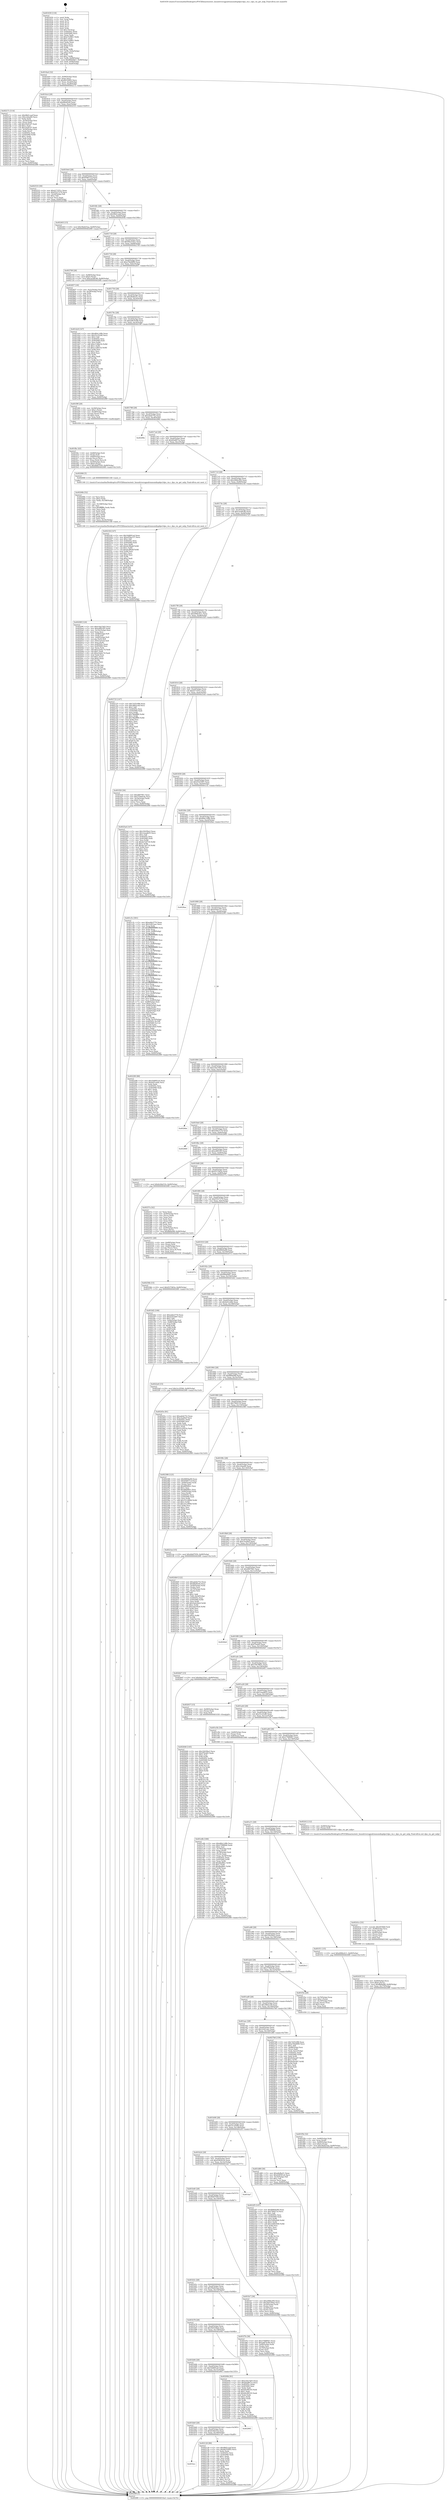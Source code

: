 digraph "0x401630" {
  label = "0x401630 (/mnt/c/Users/mathe/Desktop/tcc/POCII/binaries/extr_linuxdriversgpudrmmsmdispdpu1dpu_rm.c_dpu_rm_get_mdp_Final-ollvm.out::main(0))"
  labelloc = "t"
  node[shape=record]

  Entry [label="",width=0.3,height=0.3,shape=circle,fillcolor=black,style=filled]
  "0x4016a4" [label="{
     0x4016a4 [32]\l
     | [instrs]\l
     &nbsp;&nbsp;0x4016a4 \<+6\>: mov -0x90(%rbp),%eax\l
     &nbsp;&nbsp;0x4016aa \<+2\>: mov %eax,%ecx\l
     &nbsp;&nbsp;0x4016ac \<+6\>: sub $0x8b550f93,%ecx\l
     &nbsp;&nbsp;0x4016b2 \<+6\>: mov %eax,-0xa4(%rbp)\l
     &nbsp;&nbsp;0x4016b8 \<+6\>: mov %ecx,-0xa8(%rbp)\l
     &nbsp;&nbsp;0x4016be \<+6\>: je 000000000040217c \<main+0xb4c\>\l
  }"]
  "0x40217c" [label="{
     0x40217c [114]\l
     | [instrs]\l
     &nbsp;&nbsp;0x40217c \<+5\>: mov $0x98d1caaf,%eax\l
     &nbsp;&nbsp;0x402181 \<+5\>: mov $0xc2daa84,%ecx\l
     &nbsp;&nbsp;0x402186 \<+2\>: xor %edx,%edx\l
     &nbsp;&nbsp;0x402188 \<+4\>: mov -0x50(%rbp),%rsi\l
     &nbsp;&nbsp;0x40218c \<+2\>: mov (%rsi),%edi\l
     &nbsp;&nbsp;0x40218e \<+6\>: add $0x35e81d7,%edi\l
     &nbsp;&nbsp;0x402194 \<+3\>: add $0x1,%edi\l
     &nbsp;&nbsp;0x402197 \<+6\>: sub $0x35e81d7,%edi\l
     &nbsp;&nbsp;0x40219d \<+4\>: mov -0x50(%rbp),%rsi\l
     &nbsp;&nbsp;0x4021a1 \<+2\>: mov %edi,(%rsi)\l
     &nbsp;&nbsp;0x4021a3 \<+7\>: mov 0x40505c,%edi\l
     &nbsp;&nbsp;0x4021aa \<+8\>: mov 0x405060,%r8d\l
     &nbsp;&nbsp;0x4021b2 \<+3\>: sub $0x1,%edx\l
     &nbsp;&nbsp;0x4021b5 \<+3\>: mov %edi,%r9d\l
     &nbsp;&nbsp;0x4021b8 \<+3\>: add %edx,%r9d\l
     &nbsp;&nbsp;0x4021bb \<+4\>: imul %r9d,%edi\l
     &nbsp;&nbsp;0x4021bf \<+3\>: and $0x1,%edi\l
     &nbsp;&nbsp;0x4021c2 \<+3\>: cmp $0x0,%edi\l
     &nbsp;&nbsp;0x4021c5 \<+4\>: sete %r10b\l
     &nbsp;&nbsp;0x4021c9 \<+4\>: cmp $0xa,%r8d\l
     &nbsp;&nbsp;0x4021cd \<+4\>: setl %r11b\l
     &nbsp;&nbsp;0x4021d1 \<+3\>: mov %r10b,%bl\l
     &nbsp;&nbsp;0x4021d4 \<+3\>: and %r11b,%bl\l
     &nbsp;&nbsp;0x4021d7 \<+3\>: xor %r11b,%r10b\l
     &nbsp;&nbsp;0x4021da \<+3\>: or %r10b,%bl\l
     &nbsp;&nbsp;0x4021dd \<+3\>: test $0x1,%bl\l
     &nbsp;&nbsp;0x4021e0 \<+3\>: cmovne %ecx,%eax\l
     &nbsp;&nbsp;0x4021e3 \<+6\>: mov %eax,-0x90(%rbp)\l
     &nbsp;&nbsp;0x4021e9 \<+5\>: jmp 00000000004029f9 \<main+0x13c9\>\l
  }"]
  "0x4016c4" [label="{
     0x4016c4 [28]\l
     | [instrs]\l
     &nbsp;&nbsp;0x4016c4 \<+5\>: jmp 00000000004016c9 \<main+0x99\>\l
     &nbsp;&nbsp;0x4016c9 \<+6\>: mov -0xa4(%rbp),%eax\l
     &nbsp;&nbsp;0x4016cf \<+5\>: sub $0x8fef45eb,%eax\l
     &nbsp;&nbsp;0x4016d4 \<+6\>: mov %eax,-0xac(%rbp)\l
     &nbsp;&nbsp;0x4016da \<+6\>: je 0000000000402533 \<main+0xf03\>\l
  }"]
  Exit [label="",width=0.3,height=0.3,shape=circle,fillcolor=black,style=filled,peripheries=2]
  "0x402533" [label="{
     0x402533 [30]\l
     | [instrs]\l
     &nbsp;&nbsp;0x402533 \<+5\>: mov $0xd171f51c,%eax\l
     &nbsp;&nbsp;0x402538 \<+5\>: mov $0xf3527279,%ecx\l
     &nbsp;&nbsp;0x40253d \<+3\>: mov -0x2d(%rbp),%dl\l
     &nbsp;&nbsp;0x402540 \<+3\>: test $0x1,%dl\l
     &nbsp;&nbsp;0x402543 \<+3\>: cmovne %ecx,%eax\l
     &nbsp;&nbsp;0x402546 \<+6\>: mov %eax,-0x90(%rbp)\l
     &nbsp;&nbsp;0x40254c \<+5\>: jmp 00000000004029f9 \<main+0x13c9\>\l
  }"]
  "0x4016e0" [label="{
     0x4016e0 [28]\l
     | [instrs]\l
     &nbsp;&nbsp;0x4016e0 \<+5\>: jmp 00000000004016e5 \<main+0xb5\>\l
     &nbsp;&nbsp;0x4016e5 \<+6\>: mov -0xa4(%rbp),%eax\l
     &nbsp;&nbsp;0x4016eb \<+5\>: sub $0x958071cf,%eax\l
     &nbsp;&nbsp;0x4016f0 \<+6\>: mov %eax,-0xb0(%rbp)\l
     &nbsp;&nbsp;0x4016f6 \<+6\>: je 0000000000402403 \<main+0xdd3\>\l
  }"]
  "0x402646" [label="{
     0x402646 [145]\l
     | [instrs]\l
     &nbsp;&nbsp;0x402646 \<+5\>: mov $0x32b5f4a3,%ecx\l
     &nbsp;&nbsp;0x40264b \<+5\>: mov $0xf7fedd5,%edx\l
     &nbsp;&nbsp;0x402650 \<+3\>: mov $0x1,%sil\l
     &nbsp;&nbsp;0x402653 \<+3\>: xor %r8d,%r8d\l
     &nbsp;&nbsp;0x402656 \<+8\>: mov 0x40505c,%r9d\l
     &nbsp;&nbsp;0x40265e \<+8\>: mov 0x405060,%r10d\l
     &nbsp;&nbsp;0x402666 \<+4\>: sub $0x1,%r8d\l
     &nbsp;&nbsp;0x40266a \<+3\>: mov %r9d,%r11d\l
     &nbsp;&nbsp;0x40266d \<+3\>: add %r8d,%r11d\l
     &nbsp;&nbsp;0x402670 \<+4\>: imul %r11d,%r9d\l
     &nbsp;&nbsp;0x402674 \<+4\>: and $0x1,%r9d\l
     &nbsp;&nbsp;0x402678 \<+4\>: cmp $0x0,%r9d\l
     &nbsp;&nbsp;0x40267c \<+3\>: sete %bl\l
     &nbsp;&nbsp;0x40267f \<+4\>: cmp $0xa,%r10d\l
     &nbsp;&nbsp;0x402683 \<+4\>: setl %r14b\l
     &nbsp;&nbsp;0x402687 \<+3\>: mov %bl,%r15b\l
     &nbsp;&nbsp;0x40268a \<+4\>: xor $0xff,%r15b\l
     &nbsp;&nbsp;0x40268e \<+3\>: mov %r14b,%r12b\l
     &nbsp;&nbsp;0x402691 \<+4\>: xor $0xff,%r12b\l
     &nbsp;&nbsp;0x402695 \<+4\>: xor $0x1,%sil\l
     &nbsp;&nbsp;0x402699 \<+3\>: mov %r15b,%r13b\l
     &nbsp;&nbsp;0x40269c \<+4\>: and $0xff,%r13b\l
     &nbsp;&nbsp;0x4026a0 \<+3\>: and %sil,%bl\l
     &nbsp;&nbsp;0x4026a3 \<+3\>: mov %r12b,%al\l
     &nbsp;&nbsp;0x4026a6 \<+2\>: and $0xff,%al\l
     &nbsp;&nbsp;0x4026a8 \<+3\>: and %sil,%r14b\l
     &nbsp;&nbsp;0x4026ab \<+3\>: or %bl,%r13b\l
     &nbsp;&nbsp;0x4026ae \<+3\>: or %r14b,%al\l
     &nbsp;&nbsp;0x4026b1 \<+3\>: xor %al,%r13b\l
     &nbsp;&nbsp;0x4026b4 \<+3\>: or %r12b,%r15b\l
     &nbsp;&nbsp;0x4026b7 \<+4\>: xor $0xff,%r15b\l
     &nbsp;&nbsp;0x4026bb \<+4\>: or $0x1,%sil\l
     &nbsp;&nbsp;0x4026bf \<+3\>: and %sil,%r15b\l
     &nbsp;&nbsp;0x4026c2 \<+3\>: or %r15b,%r13b\l
     &nbsp;&nbsp;0x4026c5 \<+4\>: test $0x1,%r13b\l
     &nbsp;&nbsp;0x4026c9 \<+3\>: cmovne %edx,%ecx\l
     &nbsp;&nbsp;0x4026cc \<+6\>: mov %ecx,-0x90(%rbp)\l
     &nbsp;&nbsp;0x4026d2 \<+5\>: jmp 00000000004029f9 \<main+0x13c9\>\l
  }"]
  "0x402403" [label="{
     0x402403 [15]\l
     | [instrs]\l
     &nbsp;&nbsp;0x402403 \<+10\>: movl $0x58a625aa,-0x90(%rbp)\l
     &nbsp;&nbsp;0x40240d \<+5\>: jmp 00000000004029f9 \<main+0x13c9\>\l
  }"]
  "0x4016fc" [label="{
     0x4016fc [28]\l
     | [instrs]\l
     &nbsp;&nbsp;0x4016fc \<+5\>: jmp 0000000000401701 \<main+0xd1\>\l
     &nbsp;&nbsp;0x401701 \<+6\>: mov -0xa4(%rbp),%eax\l
     &nbsp;&nbsp;0x401707 \<+5\>: sub $0x98d1caaf,%eax\l
     &nbsp;&nbsp;0x40170c \<+6\>: mov %eax,-0xb4(%rbp)\l
     &nbsp;&nbsp;0x401712 \<+6\>: je 000000000040293b \<main+0x130b\>\l
  }"]
  "0x40256b" [label="{
     0x40256b [15]\l
     | [instrs]\l
     &nbsp;&nbsp;0x40256b \<+10\>: movl $0xf237463a,-0x90(%rbp)\l
     &nbsp;&nbsp;0x402575 \<+5\>: jmp 00000000004029f9 \<main+0x13c9\>\l
  }"]
  "0x40293b" [label="{
     0x40293b\l
  }", style=dashed]
  "0x401718" [label="{
     0x401718 [28]\l
     | [instrs]\l
     &nbsp;&nbsp;0x401718 \<+5\>: jmp 000000000040171d \<main+0xed\>\l
     &nbsp;&nbsp;0x40171d \<+6\>: mov -0xa4(%rbp),%eax\l
     &nbsp;&nbsp;0x401723 \<+5\>: sub $0x9da31be1,%eax\l
     &nbsp;&nbsp;0x401728 \<+6\>: mov %eax,-0xb8(%rbp)\l
     &nbsp;&nbsp;0x40172e \<+6\>: je 0000000000402709 \<main+0x10d9\>\l
  }"]
  "0x40243f" [label="{
     0x40243f [31]\l
     | [instrs]\l
     &nbsp;&nbsp;0x40243f \<+4\>: mov -0x40(%rbp),%rcx\l
     &nbsp;&nbsp;0x402443 \<+6\>: movl $0x0,(%rcx)\l
     &nbsp;&nbsp;0x402449 \<+10\>: movl $0xffb8a08f,-0x90(%rbp)\l
     &nbsp;&nbsp;0x402453 \<+6\>: mov %eax,-0x170(%rbp)\l
     &nbsp;&nbsp;0x402459 \<+5\>: jmp 00000000004029f9 \<main+0x13c9\>\l
  }"]
  "0x402709" [label="{
     0x402709 [28]\l
     | [instrs]\l
     &nbsp;&nbsp;0x402709 \<+7\>: mov -0x88(%rbp),%rax\l
     &nbsp;&nbsp;0x402710 \<+6\>: movl $0x0,(%rax)\l
     &nbsp;&nbsp;0x402716 \<+10\>: movl $0xcacb6c46,-0x90(%rbp)\l
     &nbsp;&nbsp;0x402720 \<+5\>: jmp 00000000004029f9 \<main+0x13c9\>\l
  }"]
  "0x401734" [label="{
     0x401734 [28]\l
     | [instrs]\l
     &nbsp;&nbsp;0x401734 \<+5\>: jmp 0000000000401739 \<main+0x109\>\l
     &nbsp;&nbsp;0x401739 \<+6\>: mov -0xa4(%rbp),%eax\l
     &nbsp;&nbsp;0x40173f \<+5\>: sub $0xa7bb4890,%eax\l
     &nbsp;&nbsp;0x401744 \<+6\>: mov %eax,-0xbc(%rbp)\l
     &nbsp;&nbsp;0x40174a \<+6\>: je 0000000000402857 \<main+0x1227\>\l
  }"]
  "0x40241e" [label="{
     0x40241e [33]\l
     | [instrs]\l
     &nbsp;&nbsp;0x40241e \<+10\>: movabs $0x4030b6,%rdi\l
     &nbsp;&nbsp;0x402428 \<+4\>: mov -0x48(%rbp),%rcx\l
     &nbsp;&nbsp;0x40242c \<+3\>: mov %rax,(%rcx)\l
     &nbsp;&nbsp;0x40242f \<+4\>: mov -0x48(%rbp),%rax\l
     &nbsp;&nbsp;0x402433 \<+3\>: mov (%rax),%rax\l
     &nbsp;&nbsp;0x402436 \<+2\>: mov (%rax),%esi\l
     &nbsp;&nbsp;0x402438 \<+2\>: mov $0x0,%al\l
     &nbsp;&nbsp;0x40243a \<+5\>: call 0000000000401040 \<printf@plt\>\l
     | [calls]\l
     &nbsp;&nbsp;0x401040 \{1\} (unknown)\l
  }"]
  "0x402857" [label="{
     0x402857 [18]\l
     | [instrs]\l
     &nbsp;&nbsp;0x402857 \<+3\>: mov -0x2c(%rbp),%eax\l
     &nbsp;&nbsp;0x40285a \<+4\>: lea -0x28(%rbp),%rsp\l
     &nbsp;&nbsp;0x40285e \<+1\>: pop %rbx\l
     &nbsp;&nbsp;0x40285f \<+2\>: pop %r12\l
     &nbsp;&nbsp;0x402861 \<+2\>: pop %r13\l
     &nbsp;&nbsp;0x402863 \<+2\>: pop %r14\l
     &nbsp;&nbsp;0x402865 \<+2\>: pop %r15\l
     &nbsp;&nbsp;0x402867 \<+1\>: pop %rbp\l
     &nbsp;&nbsp;0x402868 \<+1\>: ret\l
  }"]
  "0x401750" [label="{
     0x401750 [28]\l
     | [instrs]\l
     &nbsp;&nbsp;0x401750 \<+5\>: jmp 0000000000401755 \<main+0x125\>\l
     &nbsp;&nbsp;0x401755 \<+6\>: mov -0xa4(%rbp),%eax\l
     &nbsp;&nbsp;0x40175b \<+5\>: sub $0xa8efba51,%eax\l
     &nbsp;&nbsp;0x401760 \<+6\>: mov %eax,-0xc0(%rbp)\l
     &nbsp;&nbsp;0x401766 \<+6\>: je 0000000000401dc8 \<main+0x798\>\l
  }"]
  "0x401bcc" [label="{
     0x401bcc\l
  }", style=dashed]
  "0x401dc8" [label="{
     0x401dc8 [147]\l
     | [instrs]\l
     &nbsp;&nbsp;0x401dc8 \<+5\>: mov $0xd64c1d9b,%eax\l
     &nbsp;&nbsp;0x401dcd \<+5\>: mov $0x25c25c80,%ecx\l
     &nbsp;&nbsp;0x401dd2 \<+2\>: mov $0x1,%dl\l
     &nbsp;&nbsp;0x401dd4 \<+7\>: mov 0x40505c,%esi\l
     &nbsp;&nbsp;0x401ddb \<+7\>: mov 0x405060,%edi\l
     &nbsp;&nbsp;0x401de2 \<+3\>: mov %esi,%r8d\l
     &nbsp;&nbsp;0x401de5 \<+7\>: add $0xc13dbe1b,%r8d\l
     &nbsp;&nbsp;0x401dec \<+4\>: sub $0x1,%r8d\l
     &nbsp;&nbsp;0x401df0 \<+7\>: sub $0xc13dbe1b,%r8d\l
     &nbsp;&nbsp;0x401df7 \<+4\>: imul %r8d,%esi\l
     &nbsp;&nbsp;0x401dfb \<+3\>: and $0x1,%esi\l
     &nbsp;&nbsp;0x401dfe \<+3\>: cmp $0x0,%esi\l
     &nbsp;&nbsp;0x401e01 \<+4\>: sete %r9b\l
     &nbsp;&nbsp;0x401e05 \<+3\>: cmp $0xa,%edi\l
     &nbsp;&nbsp;0x401e08 \<+4\>: setl %r10b\l
     &nbsp;&nbsp;0x401e0c \<+3\>: mov %r9b,%r11b\l
     &nbsp;&nbsp;0x401e0f \<+4\>: xor $0xff,%r11b\l
     &nbsp;&nbsp;0x401e13 \<+3\>: mov %r10b,%bl\l
     &nbsp;&nbsp;0x401e16 \<+3\>: xor $0xff,%bl\l
     &nbsp;&nbsp;0x401e19 \<+3\>: xor $0x0,%dl\l
     &nbsp;&nbsp;0x401e1c \<+3\>: mov %r11b,%r14b\l
     &nbsp;&nbsp;0x401e1f \<+4\>: and $0x0,%r14b\l
     &nbsp;&nbsp;0x401e23 \<+3\>: and %dl,%r9b\l
     &nbsp;&nbsp;0x401e26 \<+3\>: mov %bl,%r15b\l
     &nbsp;&nbsp;0x401e29 \<+4\>: and $0x0,%r15b\l
     &nbsp;&nbsp;0x401e2d \<+3\>: and %dl,%r10b\l
     &nbsp;&nbsp;0x401e30 \<+3\>: or %r9b,%r14b\l
     &nbsp;&nbsp;0x401e33 \<+3\>: or %r10b,%r15b\l
     &nbsp;&nbsp;0x401e36 \<+3\>: xor %r15b,%r14b\l
     &nbsp;&nbsp;0x401e39 \<+3\>: or %bl,%r11b\l
     &nbsp;&nbsp;0x401e3c \<+4\>: xor $0xff,%r11b\l
     &nbsp;&nbsp;0x401e40 \<+3\>: or $0x0,%dl\l
     &nbsp;&nbsp;0x401e43 \<+3\>: and %dl,%r11b\l
     &nbsp;&nbsp;0x401e46 \<+3\>: or %r11b,%r14b\l
     &nbsp;&nbsp;0x401e49 \<+4\>: test $0x1,%r14b\l
     &nbsp;&nbsp;0x401e4d \<+3\>: cmovne %ecx,%eax\l
     &nbsp;&nbsp;0x401e50 \<+6\>: mov %eax,-0x90(%rbp)\l
     &nbsp;&nbsp;0x401e56 \<+5\>: jmp 00000000004029f9 \<main+0x13c9\>\l
  }"]
  "0x40176c" [label="{
     0x40176c [28]\l
     | [instrs]\l
     &nbsp;&nbsp;0x40176c \<+5\>: jmp 0000000000401771 \<main+0x141\>\l
     &nbsp;&nbsp;0x401771 \<+6\>: mov -0xa4(%rbp),%eax\l
     &nbsp;&nbsp;0x401777 \<+5\>: sub $0xad87bc89,%eax\l
     &nbsp;&nbsp;0x40177c \<+6\>: mov %eax,-0xc4(%rbp)\l
     &nbsp;&nbsp;0x401782 \<+6\>: je 0000000000401f9f \<main+0x96f\>\l
  }"]
  "0x402126" [label="{
     0x402126 [86]\l
     | [instrs]\l
     &nbsp;&nbsp;0x402126 \<+5\>: mov $0x98d1caaf,%eax\l
     &nbsp;&nbsp;0x40212b \<+5\>: mov $0x8b550f93,%ecx\l
     &nbsp;&nbsp;0x402130 \<+2\>: xor %edx,%edx\l
     &nbsp;&nbsp;0x402132 \<+7\>: mov 0x40505c,%esi\l
     &nbsp;&nbsp;0x402139 \<+7\>: mov 0x405060,%edi\l
     &nbsp;&nbsp;0x402140 \<+3\>: sub $0x1,%edx\l
     &nbsp;&nbsp;0x402143 \<+3\>: mov %esi,%r8d\l
     &nbsp;&nbsp;0x402146 \<+3\>: add %edx,%r8d\l
     &nbsp;&nbsp;0x402149 \<+4\>: imul %r8d,%esi\l
     &nbsp;&nbsp;0x40214d \<+3\>: and $0x1,%esi\l
     &nbsp;&nbsp;0x402150 \<+3\>: cmp $0x0,%esi\l
     &nbsp;&nbsp;0x402153 \<+4\>: sete %r9b\l
     &nbsp;&nbsp;0x402157 \<+3\>: cmp $0xa,%edi\l
     &nbsp;&nbsp;0x40215a \<+4\>: setl %r10b\l
     &nbsp;&nbsp;0x40215e \<+3\>: mov %r9b,%r11b\l
     &nbsp;&nbsp;0x402161 \<+3\>: and %r10b,%r11b\l
     &nbsp;&nbsp;0x402164 \<+3\>: xor %r10b,%r9b\l
     &nbsp;&nbsp;0x402167 \<+3\>: or %r9b,%r11b\l
     &nbsp;&nbsp;0x40216a \<+4\>: test $0x1,%r11b\l
     &nbsp;&nbsp;0x40216e \<+3\>: cmovne %ecx,%eax\l
     &nbsp;&nbsp;0x402171 \<+6\>: mov %eax,-0x90(%rbp)\l
     &nbsp;&nbsp;0x402177 \<+5\>: jmp 00000000004029f9 \<main+0x13c9\>\l
  }"]
  "0x401f9f" [label="{
     0x401f9f [29]\l
     | [instrs]\l
     &nbsp;&nbsp;0x401f9f \<+4\>: mov -0x58(%rbp),%rax\l
     &nbsp;&nbsp;0x401fa3 \<+6\>: movl $0x1,(%rax)\l
     &nbsp;&nbsp;0x401fa9 \<+4\>: mov -0x58(%rbp),%rax\l
     &nbsp;&nbsp;0x401fad \<+3\>: movslq (%rax),%rax\l
     &nbsp;&nbsp;0x401fb0 \<+4\>: shl $0x2,%rax\l
     &nbsp;&nbsp;0x401fb4 \<+3\>: mov %rax,%rdi\l
     &nbsp;&nbsp;0x401fb7 \<+5\>: call 0000000000401050 \<malloc@plt\>\l
     | [calls]\l
     &nbsp;&nbsp;0x401050 \{1\} (unknown)\l
  }"]
  "0x401788" [label="{
     0x401788 [28]\l
     | [instrs]\l
     &nbsp;&nbsp;0x401788 \<+5\>: jmp 000000000040178d \<main+0x15d\>\l
     &nbsp;&nbsp;0x40178d \<+6\>: mov -0xa4(%rbp),%eax\l
     &nbsp;&nbsp;0x401793 \<+5\>: sub $0xadefe752,%eax\l
     &nbsp;&nbsp;0x401798 \<+6\>: mov %eax,-0xc8(%rbp)\l
     &nbsp;&nbsp;0x40179e \<+6\>: je 000000000040299e \<main+0x136e\>\l
  }"]
  "0x401bb0" [label="{
     0x401bb0 [28]\l
     | [instrs]\l
     &nbsp;&nbsp;0x401bb0 \<+5\>: jmp 0000000000401bb5 \<main+0x585\>\l
     &nbsp;&nbsp;0x401bb5 \<+6\>: mov -0xa4(%rbp),%eax\l
     &nbsp;&nbsp;0x401bbb \<+5\>: sub $0x6c9de51b,%eax\l
     &nbsp;&nbsp;0x401bc0 \<+6\>: mov %eax,-0x160(%rbp)\l
     &nbsp;&nbsp;0x401bc6 \<+6\>: je 0000000000402126 \<main+0xaf6\>\l
  }"]
  "0x40299e" [label="{
     0x40299e\l
  }", style=dashed]
  "0x4017a4" [label="{
     0x4017a4 [28]\l
     | [instrs]\l
     &nbsp;&nbsp;0x4017a4 \<+5\>: jmp 00000000004017a9 \<main+0x179\>\l
     &nbsp;&nbsp;0x4017a9 \<+6\>: mov -0xa4(%rbp),%eax\l
     &nbsp;&nbsp;0x4017af \<+5\>: sub $0xb0a887ca,%eax\l
     &nbsp;&nbsp;0x4017b4 \<+6\>: mov %eax,-0xcc(%rbp)\l
     &nbsp;&nbsp;0x4017ba \<+6\>: je 0000000000402066 \<main+0xa36\>\l
  }"]
  "0x402965" [label="{
     0x402965\l
  }", style=dashed]
  "0x402066" [label="{
     0x402066 [5]\l
     | [instrs]\l
     &nbsp;&nbsp;0x402066 \<+5\>: call 0000000000401160 \<next_i\>\l
     | [calls]\l
     &nbsp;&nbsp;0x401160 \{1\} (/mnt/c/Users/mathe/Desktop/tcc/POCII/binaries/extr_linuxdriversgpudrmmsmdispdpu1dpu_rm.c_dpu_rm_get_mdp_Final-ollvm.out::next_i)\l
  }"]
  "0x4017c0" [label="{
     0x4017c0 [28]\l
     | [instrs]\l
     &nbsp;&nbsp;0x4017c0 \<+5\>: jmp 00000000004017c5 \<main+0x195\>\l
     &nbsp;&nbsp;0x4017c5 \<+6\>: mov -0xa4(%rbp),%eax\l
     &nbsp;&nbsp;0x4017cb \<+5\>: sub $0xc668e294,%eax\l
     &nbsp;&nbsp;0x4017d0 \<+6\>: mov %eax,-0xd0(%rbp)\l
     &nbsp;&nbsp;0x4017d6 \<+6\>: je 00000000004021fd \<main+0xbcd\>\l
  }"]
  "0x40209f" [label="{
     0x40209f [120]\l
     | [instrs]\l
     &nbsp;&nbsp;0x40209f \<+5\>: mov $0xe3da7dd3,%ecx\l
     &nbsp;&nbsp;0x4020a4 \<+5\>: mov $0xedf933f5,%edx\l
     &nbsp;&nbsp;0x4020a9 \<+6\>: mov -0x16c(%rbp),%esi\l
     &nbsp;&nbsp;0x4020af \<+3\>: imul %eax,%esi\l
     &nbsp;&nbsp;0x4020b2 \<+4\>: mov -0x68(%rbp),%r8\l
     &nbsp;&nbsp;0x4020b6 \<+3\>: mov (%r8),%r8\l
     &nbsp;&nbsp;0x4020b9 \<+4\>: mov -0x60(%rbp),%r9\l
     &nbsp;&nbsp;0x4020bd \<+3\>: movslq (%r9),%r9\l
     &nbsp;&nbsp;0x4020c0 \<+4\>: mov (%r8,%r9,8),%r8\l
     &nbsp;&nbsp;0x4020c4 \<+3\>: mov %esi,(%r8)\l
     &nbsp;&nbsp;0x4020c7 \<+7\>: mov 0x40505c,%eax\l
     &nbsp;&nbsp;0x4020ce \<+7\>: mov 0x405060,%esi\l
     &nbsp;&nbsp;0x4020d5 \<+2\>: mov %eax,%edi\l
     &nbsp;&nbsp;0x4020d7 \<+6\>: add $0xa1bdec7d,%edi\l
     &nbsp;&nbsp;0x4020dd \<+3\>: sub $0x1,%edi\l
     &nbsp;&nbsp;0x4020e0 \<+6\>: sub $0xa1bdec7d,%edi\l
     &nbsp;&nbsp;0x4020e6 \<+3\>: imul %edi,%eax\l
     &nbsp;&nbsp;0x4020e9 \<+3\>: and $0x1,%eax\l
     &nbsp;&nbsp;0x4020ec \<+3\>: cmp $0x0,%eax\l
     &nbsp;&nbsp;0x4020ef \<+4\>: sete %r10b\l
     &nbsp;&nbsp;0x4020f3 \<+3\>: cmp $0xa,%esi\l
     &nbsp;&nbsp;0x4020f6 \<+4\>: setl %r11b\l
     &nbsp;&nbsp;0x4020fa \<+3\>: mov %r10b,%bl\l
     &nbsp;&nbsp;0x4020fd \<+3\>: and %r11b,%bl\l
     &nbsp;&nbsp;0x402100 \<+3\>: xor %r11b,%r10b\l
     &nbsp;&nbsp;0x402103 \<+3\>: or %r10b,%bl\l
     &nbsp;&nbsp;0x402106 \<+3\>: test $0x1,%bl\l
     &nbsp;&nbsp;0x402109 \<+3\>: cmovne %edx,%ecx\l
     &nbsp;&nbsp;0x40210c \<+6\>: mov %ecx,-0x90(%rbp)\l
     &nbsp;&nbsp;0x402112 \<+5\>: jmp 00000000004029f9 \<main+0x13c9\>\l
  }"]
  "0x4021fd" [label="{
     0x4021fd [147]\l
     | [instrs]\l
     &nbsp;&nbsp;0x4021fd \<+5\>: mov $0x5dd691a4,%eax\l
     &nbsp;&nbsp;0x402202 \<+5\>: mov $0xe05be157,%ecx\l
     &nbsp;&nbsp;0x402207 \<+2\>: mov $0x1,%dl\l
     &nbsp;&nbsp;0x402209 \<+7\>: mov 0x40505c,%esi\l
     &nbsp;&nbsp;0x402210 \<+7\>: mov 0x405060,%edi\l
     &nbsp;&nbsp;0x402217 \<+3\>: mov %esi,%r8d\l
     &nbsp;&nbsp;0x40221a \<+7\>: add $0x4e3f6abf,%r8d\l
     &nbsp;&nbsp;0x402221 \<+4\>: sub $0x1,%r8d\l
     &nbsp;&nbsp;0x402225 \<+7\>: sub $0x4e3f6abf,%r8d\l
     &nbsp;&nbsp;0x40222c \<+4\>: imul %r8d,%esi\l
     &nbsp;&nbsp;0x402230 \<+3\>: and $0x1,%esi\l
     &nbsp;&nbsp;0x402233 \<+3\>: cmp $0x0,%esi\l
     &nbsp;&nbsp;0x402236 \<+4\>: sete %r9b\l
     &nbsp;&nbsp;0x40223a \<+3\>: cmp $0xa,%edi\l
     &nbsp;&nbsp;0x40223d \<+4\>: setl %r10b\l
     &nbsp;&nbsp;0x402241 \<+3\>: mov %r9b,%r11b\l
     &nbsp;&nbsp;0x402244 \<+4\>: xor $0xff,%r11b\l
     &nbsp;&nbsp;0x402248 \<+3\>: mov %r10b,%bl\l
     &nbsp;&nbsp;0x40224b \<+3\>: xor $0xff,%bl\l
     &nbsp;&nbsp;0x40224e \<+3\>: xor $0x1,%dl\l
     &nbsp;&nbsp;0x402251 \<+3\>: mov %r11b,%r14b\l
     &nbsp;&nbsp;0x402254 \<+4\>: and $0xff,%r14b\l
     &nbsp;&nbsp;0x402258 \<+3\>: and %dl,%r9b\l
     &nbsp;&nbsp;0x40225b \<+3\>: mov %bl,%r15b\l
     &nbsp;&nbsp;0x40225e \<+4\>: and $0xff,%r15b\l
     &nbsp;&nbsp;0x402262 \<+3\>: and %dl,%r10b\l
     &nbsp;&nbsp;0x402265 \<+3\>: or %r9b,%r14b\l
     &nbsp;&nbsp;0x402268 \<+3\>: or %r10b,%r15b\l
     &nbsp;&nbsp;0x40226b \<+3\>: xor %r15b,%r14b\l
     &nbsp;&nbsp;0x40226e \<+3\>: or %bl,%r11b\l
     &nbsp;&nbsp;0x402271 \<+4\>: xor $0xff,%r11b\l
     &nbsp;&nbsp;0x402275 \<+3\>: or $0x1,%dl\l
     &nbsp;&nbsp;0x402278 \<+3\>: and %dl,%r11b\l
     &nbsp;&nbsp;0x40227b \<+3\>: or %r11b,%r14b\l
     &nbsp;&nbsp;0x40227e \<+4\>: test $0x1,%r14b\l
     &nbsp;&nbsp;0x402282 \<+3\>: cmovne %ecx,%eax\l
     &nbsp;&nbsp;0x402285 \<+6\>: mov %eax,-0x90(%rbp)\l
     &nbsp;&nbsp;0x40228b \<+5\>: jmp 00000000004029f9 \<main+0x13c9\>\l
  }"]
  "0x4017dc" [label="{
     0x4017dc [28]\l
     | [instrs]\l
     &nbsp;&nbsp;0x4017dc \<+5\>: jmp 00000000004017e1 \<main+0x1b1\>\l
     &nbsp;&nbsp;0x4017e1 \<+6\>: mov -0xa4(%rbp),%eax\l
     &nbsp;&nbsp;0x4017e7 \<+5\>: sub $0xcacb6c46,%eax\l
     &nbsp;&nbsp;0x4017ec \<+6\>: mov %eax,-0xd4(%rbp)\l
     &nbsp;&nbsp;0x4017f2 \<+6\>: je 0000000000402725 \<main+0x10f5\>\l
  }"]
  "0x40206b" [label="{
     0x40206b [52]\l
     | [instrs]\l
     &nbsp;&nbsp;0x40206b \<+2\>: xor %ecx,%ecx\l
     &nbsp;&nbsp;0x40206d \<+5\>: mov $0x2,%edx\l
     &nbsp;&nbsp;0x402072 \<+6\>: mov %edx,-0x168(%rbp)\l
     &nbsp;&nbsp;0x402078 \<+1\>: cltd\l
     &nbsp;&nbsp;0x402079 \<+6\>: mov -0x168(%rbp),%esi\l
     &nbsp;&nbsp;0x40207f \<+2\>: idiv %esi\l
     &nbsp;&nbsp;0x402081 \<+6\>: imul $0xfffffffe,%edx,%edx\l
     &nbsp;&nbsp;0x402087 \<+2\>: mov %ecx,%edi\l
     &nbsp;&nbsp;0x402089 \<+2\>: sub %edx,%edi\l
     &nbsp;&nbsp;0x40208b \<+2\>: mov %ecx,%edx\l
     &nbsp;&nbsp;0x40208d \<+3\>: sub $0x1,%edx\l
     &nbsp;&nbsp;0x402090 \<+2\>: add %edx,%edi\l
     &nbsp;&nbsp;0x402092 \<+2\>: sub %edi,%ecx\l
     &nbsp;&nbsp;0x402094 \<+6\>: mov %ecx,-0x16c(%rbp)\l
     &nbsp;&nbsp;0x40209a \<+5\>: call 0000000000401160 \<next_i\>\l
     | [calls]\l
     &nbsp;&nbsp;0x401160 \{1\} (/mnt/c/Users/mathe/Desktop/tcc/POCII/binaries/extr_linuxdriversgpudrmmsmdispdpu1dpu_rm.c_dpu_rm_get_mdp_Final-ollvm.out::next_i)\l
  }"]
  "0x402725" [label="{
     0x402725 [147]\l
     | [instrs]\l
     &nbsp;&nbsp;0x402725 \<+5\>: mov $0x7d35cf98,%eax\l
     &nbsp;&nbsp;0x40272a \<+5\>: mov $0x3862ccfd,%ecx\l
     &nbsp;&nbsp;0x40272f \<+2\>: mov $0x1,%dl\l
     &nbsp;&nbsp;0x402731 \<+7\>: mov 0x40505c,%esi\l
     &nbsp;&nbsp;0x402738 \<+7\>: mov 0x405060,%edi\l
     &nbsp;&nbsp;0x40273f \<+3\>: mov %esi,%r8d\l
     &nbsp;&nbsp;0x402742 \<+7\>: sub $0x78bdff80,%r8d\l
     &nbsp;&nbsp;0x402749 \<+4\>: sub $0x1,%r8d\l
     &nbsp;&nbsp;0x40274d \<+7\>: add $0x78bdff80,%r8d\l
     &nbsp;&nbsp;0x402754 \<+4\>: imul %r8d,%esi\l
     &nbsp;&nbsp;0x402758 \<+3\>: and $0x1,%esi\l
     &nbsp;&nbsp;0x40275b \<+3\>: cmp $0x0,%esi\l
     &nbsp;&nbsp;0x40275e \<+4\>: sete %r9b\l
     &nbsp;&nbsp;0x402762 \<+3\>: cmp $0xa,%edi\l
     &nbsp;&nbsp;0x402765 \<+4\>: setl %r10b\l
     &nbsp;&nbsp;0x402769 \<+3\>: mov %r9b,%r11b\l
     &nbsp;&nbsp;0x40276c \<+4\>: xor $0xff,%r11b\l
     &nbsp;&nbsp;0x402770 \<+3\>: mov %r10b,%bl\l
     &nbsp;&nbsp;0x402773 \<+3\>: xor $0xff,%bl\l
     &nbsp;&nbsp;0x402776 \<+3\>: xor $0x1,%dl\l
     &nbsp;&nbsp;0x402779 \<+3\>: mov %r11b,%r14b\l
     &nbsp;&nbsp;0x40277c \<+4\>: and $0xff,%r14b\l
     &nbsp;&nbsp;0x402780 \<+3\>: and %dl,%r9b\l
     &nbsp;&nbsp;0x402783 \<+3\>: mov %bl,%r15b\l
     &nbsp;&nbsp;0x402786 \<+4\>: and $0xff,%r15b\l
     &nbsp;&nbsp;0x40278a \<+3\>: and %dl,%r10b\l
     &nbsp;&nbsp;0x40278d \<+3\>: or %r9b,%r14b\l
     &nbsp;&nbsp;0x402790 \<+3\>: or %r10b,%r15b\l
     &nbsp;&nbsp;0x402793 \<+3\>: xor %r15b,%r14b\l
     &nbsp;&nbsp;0x402796 \<+3\>: or %bl,%r11b\l
     &nbsp;&nbsp;0x402799 \<+4\>: xor $0xff,%r11b\l
     &nbsp;&nbsp;0x40279d \<+3\>: or $0x1,%dl\l
     &nbsp;&nbsp;0x4027a0 \<+3\>: and %dl,%r11b\l
     &nbsp;&nbsp;0x4027a3 \<+3\>: or %r11b,%r14b\l
     &nbsp;&nbsp;0x4027a6 \<+4\>: test $0x1,%r14b\l
     &nbsp;&nbsp;0x4027aa \<+3\>: cmovne %ecx,%eax\l
     &nbsp;&nbsp;0x4027ad \<+6\>: mov %eax,-0x90(%rbp)\l
     &nbsp;&nbsp;0x4027b3 \<+5\>: jmp 00000000004029f9 \<main+0x13c9\>\l
  }"]
  "0x4017f8" [label="{
     0x4017f8 [28]\l
     | [instrs]\l
     &nbsp;&nbsp;0x4017f8 \<+5\>: jmp 00000000004017fd \<main+0x1cd\>\l
     &nbsp;&nbsp;0x4017fd \<+6\>: mov -0xa4(%rbp),%eax\l
     &nbsp;&nbsp;0x401803 \<+5\>: sub $0xd06bcb11,%eax\l
     &nbsp;&nbsp;0x401808 \<+6\>: mov %eax,-0xd8(%rbp)\l
     &nbsp;&nbsp;0x40180e \<+6\>: je 0000000000401f20 \<main+0x8f0\>\l
  }"]
  "0x401b94" [label="{
     0x401b94 [28]\l
     | [instrs]\l
     &nbsp;&nbsp;0x401b94 \<+5\>: jmp 0000000000401b99 \<main+0x569\>\l
     &nbsp;&nbsp;0x401b99 \<+6\>: mov -0xa4(%rbp),%eax\l
     &nbsp;&nbsp;0x401b9f \<+5\>: sub $0x5dd691a4,%eax\l
     &nbsp;&nbsp;0x401ba4 \<+6\>: mov %eax,-0x15c(%rbp)\l
     &nbsp;&nbsp;0x401baa \<+6\>: je 0000000000402965 \<main+0x1335\>\l
  }"]
  "0x401f20" [label="{
     0x401f20 [30]\l
     | [instrs]\l
     &nbsp;&nbsp;0x401f20 \<+5\>: mov $0xd6979b1,%eax\l
     &nbsp;&nbsp;0x401f25 \<+5\>: mov $0x370b9cda,%ecx\l
     &nbsp;&nbsp;0x401f2a \<+3\>: mov -0x34(%rbp),%edx\l
     &nbsp;&nbsp;0x401f2d \<+3\>: cmp $0x0,%edx\l
     &nbsp;&nbsp;0x401f30 \<+3\>: cmove %ecx,%eax\l
     &nbsp;&nbsp;0x401f33 \<+6\>: mov %eax,-0x90(%rbp)\l
     &nbsp;&nbsp;0x401f39 \<+5\>: jmp 00000000004029f9 \<main+0x13c9\>\l
  }"]
  "0x401814" [label="{
     0x401814 [28]\l
     | [instrs]\l
     &nbsp;&nbsp;0x401814 \<+5\>: jmp 0000000000401819 \<main+0x1e9\>\l
     &nbsp;&nbsp;0x401819 \<+6\>: mov -0xa4(%rbp),%eax\l
     &nbsp;&nbsp;0x40181f \<+5\>: sub $0xd171f51c,%eax\l
     &nbsp;&nbsp;0x401824 \<+6\>: mov %eax,-0xdc(%rbp)\l
     &nbsp;&nbsp;0x40182a \<+6\>: je 00000000004025a4 \<main+0xf74\>\l
  }"]
  "0x40200b" [label="{
     0x40200b [91]\l
     | [instrs]\l
     &nbsp;&nbsp;0x40200b \<+5\>: mov $0xe3da7dd3,%eax\l
     &nbsp;&nbsp;0x402010 \<+5\>: mov $0xb0a887ca,%ecx\l
     &nbsp;&nbsp;0x402015 \<+7\>: mov 0x40505c,%edx\l
     &nbsp;&nbsp;0x40201c \<+7\>: mov 0x405060,%esi\l
     &nbsp;&nbsp;0x402023 \<+2\>: mov %edx,%edi\l
     &nbsp;&nbsp;0x402025 \<+6\>: sub $0xb0c86193,%edi\l
     &nbsp;&nbsp;0x40202b \<+3\>: sub $0x1,%edi\l
     &nbsp;&nbsp;0x40202e \<+6\>: add $0xb0c86193,%edi\l
     &nbsp;&nbsp;0x402034 \<+3\>: imul %edi,%edx\l
     &nbsp;&nbsp;0x402037 \<+3\>: and $0x1,%edx\l
     &nbsp;&nbsp;0x40203a \<+3\>: cmp $0x0,%edx\l
     &nbsp;&nbsp;0x40203d \<+4\>: sete %r8b\l
     &nbsp;&nbsp;0x402041 \<+3\>: cmp $0xa,%esi\l
     &nbsp;&nbsp;0x402044 \<+4\>: setl %r9b\l
     &nbsp;&nbsp;0x402048 \<+3\>: mov %r8b,%r10b\l
     &nbsp;&nbsp;0x40204b \<+3\>: and %r9b,%r10b\l
     &nbsp;&nbsp;0x40204e \<+3\>: xor %r9b,%r8b\l
     &nbsp;&nbsp;0x402051 \<+3\>: or %r8b,%r10b\l
     &nbsp;&nbsp;0x402054 \<+4\>: test $0x1,%r10b\l
     &nbsp;&nbsp;0x402058 \<+3\>: cmovne %ecx,%eax\l
     &nbsp;&nbsp;0x40205b \<+6\>: mov %eax,-0x90(%rbp)\l
     &nbsp;&nbsp;0x402061 \<+5\>: jmp 00000000004029f9 \<main+0x13c9\>\l
  }"]
  "0x4025a4" [label="{
     0x4025a4 [147]\l
     | [instrs]\l
     &nbsp;&nbsp;0x4025a4 \<+5\>: mov $0x32b5f4a3,%eax\l
     &nbsp;&nbsp;0x4025a9 \<+5\>: mov $0x1eaadb55,%ecx\l
     &nbsp;&nbsp;0x4025ae \<+2\>: mov $0x1,%dl\l
     &nbsp;&nbsp;0x4025b0 \<+7\>: mov 0x40505c,%esi\l
     &nbsp;&nbsp;0x4025b7 \<+7\>: mov 0x405060,%edi\l
     &nbsp;&nbsp;0x4025be \<+3\>: mov %esi,%r8d\l
     &nbsp;&nbsp;0x4025c1 \<+7\>: sub $0x4e7a0716,%r8d\l
     &nbsp;&nbsp;0x4025c8 \<+4\>: sub $0x1,%r8d\l
     &nbsp;&nbsp;0x4025cc \<+7\>: add $0x4e7a0716,%r8d\l
     &nbsp;&nbsp;0x4025d3 \<+4\>: imul %r8d,%esi\l
     &nbsp;&nbsp;0x4025d7 \<+3\>: and $0x1,%esi\l
     &nbsp;&nbsp;0x4025da \<+3\>: cmp $0x0,%esi\l
     &nbsp;&nbsp;0x4025dd \<+4\>: sete %r9b\l
     &nbsp;&nbsp;0x4025e1 \<+3\>: cmp $0xa,%edi\l
     &nbsp;&nbsp;0x4025e4 \<+4\>: setl %r10b\l
     &nbsp;&nbsp;0x4025e8 \<+3\>: mov %r9b,%r11b\l
     &nbsp;&nbsp;0x4025eb \<+4\>: xor $0xff,%r11b\l
     &nbsp;&nbsp;0x4025ef \<+3\>: mov %r10b,%bl\l
     &nbsp;&nbsp;0x4025f2 \<+3\>: xor $0xff,%bl\l
     &nbsp;&nbsp;0x4025f5 \<+3\>: xor $0x0,%dl\l
     &nbsp;&nbsp;0x4025f8 \<+3\>: mov %r11b,%r14b\l
     &nbsp;&nbsp;0x4025fb \<+4\>: and $0x0,%r14b\l
     &nbsp;&nbsp;0x4025ff \<+3\>: and %dl,%r9b\l
     &nbsp;&nbsp;0x402602 \<+3\>: mov %bl,%r15b\l
     &nbsp;&nbsp;0x402605 \<+4\>: and $0x0,%r15b\l
     &nbsp;&nbsp;0x402609 \<+3\>: and %dl,%r10b\l
     &nbsp;&nbsp;0x40260c \<+3\>: or %r9b,%r14b\l
     &nbsp;&nbsp;0x40260f \<+3\>: or %r10b,%r15b\l
     &nbsp;&nbsp;0x402612 \<+3\>: xor %r15b,%r14b\l
     &nbsp;&nbsp;0x402615 \<+3\>: or %bl,%r11b\l
     &nbsp;&nbsp;0x402618 \<+4\>: xor $0xff,%r11b\l
     &nbsp;&nbsp;0x40261c \<+3\>: or $0x0,%dl\l
     &nbsp;&nbsp;0x40261f \<+3\>: and %dl,%r11b\l
     &nbsp;&nbsp;0x402622 \<+3\>: or %r11b,%r14b\l
     &nbsp;&nbsp;0x402625 \<+4\>: test $0x1,%r14b\l
     &nbsp;&nbsp;0x402629 \<+3\>: cmovne %ecx,%eax\l
     &nbsp;&nbsp;0x40262c \<+6\>: mov %eax,-0x90(%rbp)\l
     &nbsp;&nbsp;0x402632 \<+5\>: jmp 00000000004029f9 \<main+0x13c9\>\l
  }"]
  "0x401830" [label="{
     0x401830 [28]\l
     | [instrs]\l
     &nbsp;&nbsp;0x401830 \<+5\>: jmp 0000000000401835 \<main+0x205\>\l
     &nbsp;&nbsp;0x401835 \<+6\>: mov -0xa4(%rbp),%eax\l
     &nbsp;&nbsp;0x40183b \<+5\>: sub $0xd1fe5497,%eax\l
     &nbsp;&nbsp;0x401840 \<+6\>: mov %eax,-0xe0(%rbp)\l
     &nbsp;&nbsp;0x401846 \<+6\>: je 0000000000401c5c \<main+0x62c\>\l
  }"]
  "0x401fbc" [label="{
     0x401fbc [43]\l
     | [instrs]\l
     &nbsp;&nbsp;0x401fbc \<+4\>: mov -0x68(%rbp),%rdi\l
     &nbsp;&nbsp;0x401fc0 \<+3\>: mov (%rdi),%rdi\l
     &nbsp;&nbsp;0x401fc3 \<+4\>: mov -0x60(%rbp),%rcx\l
     &nbsp;&nbsp;0x401fc7 \<+3\>: movslq (%rcx),%rcx\l
     &nbsp;&nbsp;0x401fca \<+4\>: mov %rax,(%rdi,%rcx,8)\l
     &nbsp;&nbsp;0x401fce \<+4\>: mov -0x50(%rbp),%rax\l
     &nbsp;&nbsp;0x401fd2 \<+6\>: movl $0x0,(%rax)\l
     &nbsp;&nbsp;0x401fd8 \<+10\>: movl $0x4bbf7050,-0x90(%rbp)\l
     &nbsp;&nbsp;0x401fe2 \<+5\>: jmp 00000000004029f9 \<main+0x13c9\>\l
  }"]
  "0x401c5c" [label="{
     0x401c5c [301]\l
     | [instrs]\l
     &nbsp;&nbsp;0x401c5c \<+5\>: mov $0xedde3770,%eax\l
     &nbsp;&nbsp;0x401c61 \<+5\>: mov $0x3c821aec,%ecx\l
     &nbsp;&nbsp;0x401c66 \<+3\>: mov %rsp,%rdx\l
     &nbsp;&nbsp;0x401c69 \<+4\>: add $0xfffffffffffffff0,%rdx\l
     &nbsp;&nbsp;0x401c6d \<+3\>: mov %rdx,%rsp\l
     &nbsp;&nbsp;0x401c70 \<+7\>: mov %rdx,-0x88(%rbp)\l
     &nbsp;&nbsp;0x401c77 \<+3\>: mov %rsp,%rdx\l
     &nbsp;&nbsp;0x401c7a \<+4\>: add $0xfffffffffffffff0,%rdx\l
     &nbsp;&nbsp;0x401c7e \<+3\>: mov %rdx,%rsp\l
     &nbsp;&nbsp;0x401c81 \<+3\>: mov %rsp,%rsi\l
     &nbsp;&nbsp;0x401c84 \<+4\>: add $0xfffffffffffffff0,%rsi\l
     &nbsp;&nbsp;0x401c88 \<+3\>: mov %rsi,%rsp\l
     &nbsp;&nbsp;0x401c8b \<+4\>: mov %rsi,-0x80(%rbp)\l
     &nbsp;&nbsp;0x401c8f \<+3\>: mov %rsp,%rsi\l
     &nbsp;&nbsp;0x401c92 \<+4\>: add $0xfffffffffffffff0,%rsi\l
     &nbsp;&nbsp;0x401c96 \<+3\>: mov %rsi,%rsp\l
     &nbsp;&nbsp;0x401c99 \<+4\>: mov %rsi,-0x78(%rbp)\l
     &nbsp;&nbsp;0x401c9d \<+3\>: mov %rsp,%rsi\l
     &nbsp;&nbsp;0x401ca0 \<+4\>: add $0xfffffffffffffff0,%rsi\l
     &nbsp;&nbsp;0x401ca4 \<+3\>: mov %rsi,%rsp\l
     &nbsp;&nbsp;0x401ca7 \<+4\>: mov %rsi,-0x70(%rbp)\l
     &nbsp;&nbsp;0x401cab \<+3\>: mov %rsp,%rsi\l
     &nbsp;&nbsp;0x401cae \<+4\>: add $0xfffffffffffffff0,%rsi\l
     &nbsp;&nbsp;0x401cb2 \<+3\>: mov %rsi,%rsp\l
     &nbsp;&nbsp;0x401cb5 \<+4\>: mov %rsi,-0x68(%rbp)\l
     &nbsp;&nbsp;0x401cb9 \<+3\>: mov %rsp,%rsi\l
     &nbsp;&nbsp;0x401cbc \<+4\>: add $0xfffffffffffffff0,%rsi\l
     &nbsp;&nbsp;0x401cc0 \<+3\>: mov %rsi,%rsp\l
     &nbsp;&nbsp;0x401cc3 \<+4\>: mov %rsi,-0x60(%rbp)\l
     &nbsp;&nbsp;0x401cc7 \<+3\>: mov %rsp,%rsi\l
     &nbsp;&nbsp;0x401cca \<+4\>: add $0xfffffffffffffff0,%rsi\l
     &nbsp;&nbsp;0x401cce \<+3\>: mov %rsi,%rsp\l
     &nbsp;&nbsp;0x401cd1 \<+4\>: mov %rsi,-0x58(%rbp)\l
     &nbsp;&nbsp;0x401cd5 \<+3\>: mov %rsp,%rsi\l
     &nbsp;&nbsp;0x401cd8 \<+4\>: add $0xfffffffffffffff0,%rsi\l
     &nbsp;&nbsp;0x401cdc \<+3\>: mov %rsi,%rsp\l
     &nbsp;&nbsp;0x401cdf \<+4\>: mov %rsi,-0x50(%rbp)\l
     &nbsp;&nbsp;0x401ce3 \<+3\>: mov %rsp,%rsi\l
     &nbsp;&nbsp;0x401ce6 \<+4\>: add $0xfffffffffffffff0,%rsi\l
     &nbsp;&nbsp;0x401cea \<+3\>: mov %rsi,%rsp\l
     &nbsp;&nbsp;0x401ced \<+4\>: mov %rsi,-0x48(%rbp)\l
     &nbsp;&nbsp;0x401cf1 \<+3\>: mov %rsp,%rsi\l
     &nbsp;&nbsp;0x401cf4 \<+4\>: add $0xfffffffffffffff0,%rsi\l
     &nbsp;&nbsp;0x401cf8 \<+3\>: mov %rsi,%rsp\l
     &nbsp;&nbsp;0x401cfb \<+4\>: mov %rsi,-0x40(%rbp)\l
     &nbsp;&nbsp;0x401cff \<+7\>: mov -0x88(%rbp),%rsi\l
     &nbsp;&nbsp;0x401d06 \<+6\>: movl $0x0,(%rsi)\l
     &nbsp;&nbsp;0x401d0c \<+6\>: mov -0x94(%rbp),%edi\l
     &nbsp;&nbsp;0x401d12 \<+2\>: mov %edi,(%rdx)\l
     &nbsp;&nbsp;0x401d14 \<+4\>: mov -0x80(%rbp),%rsi\l
     &nbsp;&nbsp;0x401d18 \<+7\>: mov -0xa0(%rbp),%r8\l
     &nbsp;&nbsp;0x401d1f \<+3\>: mov %r8,(%rsi)\l
     &nbsp;&nbsp;0x401d22 \<+3\>: cmpl $0x2,(%rdx)\l
     &nbsp;&nbsp;0x401d25 \<+4\>: setne %r9b\l
     &nbsp;&nbsp;0x401d29 \<+4\>: and $0x1,%r9b\l
     &nbsp;&nbsp;0x401d2d \<+4\>: mov %r9b,-0x35(%rbp)\l
     &nbsp;&nbsp;0x401d31 \<+8\>: mov 0x40505c,%r10d\l
     &nbsp;&nbsp;0x401d39 \<+8\>: mov 0x405060,%r11d\l
     &nbsp;&nbsp;0x401d41 \<+3\>: mov %r10d,%ebx\l
     &nbsp;&nbsp;0x401d44 \<+6\>: add $0x6de1f4ad,%ebx\l
     &nbsp;&nbsp;0x401d4a \<+3\>: sub $0x1,%ebx\l
     &nbsp;&nbsp;0x401d4d \<+6\>: sub $0x6de1f4ad,%ebx\l
     &nbsp;&nbsp;0x401d53 \<+4\>: imul %ebx,%r10d\l
     &nbsp;&nbsp;0x401d57 \<+4\>: and $0x1,%r10d\l
     &nbsp;&nbsp;0x401d5b \<+4\>: cmp $0x0,%r10d\l
     &nbsp;&nbsp;0x401d5f \<+4\>: sete %r9b\l
     &nbsp;&nbsp;0x401d63 \<+4\>: cmp $0xa,%r11d\l
     &nbsp;&nbsp;0x401d67 \<+4\>: setl %r14b\l
     &nbsp;&nbsp;0x401d6b \<+3\>: mov %r9b,%r15b\l
     &nbsp;&nbsp;0x401d6e \<+3\>: and %r14b,%r15b\l
     &nbsp;&nbsp;0x401d71 \<+3\>: xor %r14b,%r9b\l
     &nbsp;&nbsp;0x401d74 \<+3\>: or %r9b,%r15b\l
     &nbsp;&nbsp;0x401d77 \<+4\>: test $0x1,%r15b\l
     &nbsp;&nbsp;0x401d7b \<+3\>: cmovne %ecx,%eax\l
     &nbsp;&nbsp;0x401d7e \<+6\>: mov %eax,-0x90(%rbp)\l
     &nbsp;&nbsp;0x401d84 \<+5\>: jmp 00000000004029f9 \<main+0x13c9\>\l
  }"]
  "0x40184c" [label="{
     0x40184c [28]\l
     | [instrs]\l
     &nbsp;&nbsp;0x40184c \<+5\>: jmp 0000000000401851 \<main+0x221\>\l
     &nbsp;&nbsp;0x401851 \<+6\>: mov -0xa4(%rbp),%eax\l
     &nbsp;&nbsp;0x401857 \<+5\>: sub $0xd64c1d9b,%eax\l
     &nbsp;&nbsp;0x40185c \<+6\>: mov %eax,-0xe4(%rbp)\l
     &nbsp;&nbsp;0x401862 \<+6\>: je 00000000004028ae \<main+0x127e\>\l
  }"]
  "0x401b78" [label="{
     0x401b78 [28]\l
     | [instrs]\l
     &nbsp;&nbsp;0x401b78 \<+5\>: jmp 0000000000401b7d \<main+0x54d\>\l
     &nbsp;&nbsp;0x401b7d \<+6\>: mov -0xa4(%rbp),%eax\l
     &nbsp;&nbsp;0x401b83 \<+5\>: sub $0x5b0336ab,%eax\l
     &nbsp;&nbsp;0x401b88 \<+6\>: mov %eax,-0x158(%rbp)\l
     &nbsp;&nbsp;0x401b8e \<+6\>: je 000000000040200b \<main+0x9db\>\l
  }"]
  "0x4028ae" [label="{
     0x4028ae\l
  }", style=dashed]
  "0x401868" [label="{
     0x401868 [28]\l
     | [instrs]\l
     &nbsp;&nbsp;0x401868 \<+5\>: jmp 000000000040186d \<main+0x23d\>\l
     &nbsp;&nbsp;0x40186d \<+6\>: mov -0xa4(%rbp),%eax\l
     &nbsp;&nbsp;0x401873 \<+5\>: sub $0xe05be157,%eax\l
     &nbsp;&nbsp;0x401878 \<+6\>: mov %eax,-0xe8(%rbp)\l
     &nbsp;&nbsp;0x40187e \<+6\>: je 0000000000402290 \<main+0xc60\>\l
  }"]
  "0x401f7b" [label="{
     0x401f7b [36]\l
     | [instrs]\l
     &nbsp;&nbsp;0x401f7b \<+5\>: mov $0x276880b7,%eax\l
     &nbsp;&nbsp;0x401f80 \<+5\>: mov $0xad87bc89,%ecx\l
     &nbsp;&nbsp;0x401f85 \<+4\>: mov -0x60(%rbp),%rdx\l
     &nbsp;&nbsp;0x401f89 \<+2\>: mov (%rdx),%esi\l
     &nbsp;&nbsp;0x401f8b \<+4\>: mov -0x70(%rbp),%rdx\l
     &nbsp;&nbsp;0x401f8f \<+2\>: cmp (%rdx),%esi\l
     &nbsp;&nbsp;0x401f91 \<+3\>: cmovl %ecx,%eax\l
     &nbsp;&nbsp;0x401f94 \<+6\>: mov %eax,-0x90(%rbp)\l
     &nbsp;&nbsp;0x401f9a \<+5\>: jmp 00000000004029f9 \<main+0x13c9\>\l
  }"]
  "0x402290" [label="{
     0x402290 [86]\l
     | [instrs]\l
     &nbsp;&nbsp;0x402290 \<+5\>: mov $0x5dd691a4,%eax\l
     &nbsp;&nbsp;0x402295 \<+5\>: mov $0xfa01e4de,%ecx\l
     &nbsp;&nbsp;0x40229a \<+2\>: xor %edx,%edx\l
     &nbsp;&nbsp;0x40229c \<+7\>: mov 0x40505c,%esi\l
     &nbsp;&nbsp;0x4022a3 \<+7\>: mov 0x405060,%edi\l
     &nbsp;&nbsp;0x4022aa \<+3\>: sub $0x1,%edx\l
     &nbsp;&nbsp;0x4022ad \<+3\>: mov %esi,%r8d\l
     &nbsp;&nbsp;0x4022b0 \<+3\>: add %edx,%r8d\l
     &nbsp;&nbsp;0x4022b3 \<+4\>: imul %r8d,%esi\l
     &nbsp;&nbsp;0x4022b7 \<+3\>: and $0x1,%esi\l
     &nbsp;&nbsp;0x4022ba \<+3\>: cmp $0x0,%esi\l
     &nbsp;&nbsp;0x4022bd \<+4\>: sete %r9b\l
     &nbsp;&nbsp;0x4022c1 \<+3\>: cmp $0xa,%edi\l
     &nbsp;&nbsp;0x4022c4 \<+4\>: setl %r10b\l
     &nbsp;&nbsp;0x4022c8 \<+3\>: mov %r9b,%r11b\l
     &nbsp;&nbsp;0x4022cb \<+3\>: and %r10b,%r11b\l
     &nbsp;&nbsp;0x4022ce \<+3\>: xor %r10b,%r9b\l
     &nbsp;&nbsp;0x4022d1 \<+3\>: or %r9b,%r11b\l
     &nbsp;&nbsp;0x4022d4 \<+4\>: test $0x1,%r11b\l
     &nbsp;&nbsp;0x4022d8 \<+3\>: cmovne %ecx,%eax\l
     &nbsp;&nbsp;0x4022db \<+6\>: mov %eax,-0x90(%rbp)\l
     &nbsp;&nbsp;0x4022e1 \<+5\>: jmp 00000000004029f9 \<main+0x13c9\>\l
  }"]
  "0x401884" [label="{
     0x401884 [28]\l
     | [instrs]\l
     &nbsp;&nbsp;0x401884 \<+5\>: jmp 0000000000401889 \<main+0x259\>\l
     &nbsp;&nbsp;0x401889 \<+6\>: mov -0xa4(%rbp),%eax\l
     &nbsp;&nbsp;0x40188f \<+5\>: sub $0xe3da7dd3,%eax\l
     &nbsp;&nbsp;0x401894 \<+6\>: mov %eax,-0xec(%rbp)\l
     &nbsp;&nbsp;0x40189a \<+6\>: je 00000000004028de \<main+0x12ae\>\l
  }"]
  "0x401b5c" [label="{
     0x401b5c [28]\l
     | [instrs]\l
     &nbsp;&nbsp;0x401b5c \<+5\>: jmp 0000000000401b61 \<main+0x531\>\l
     &nbsp;&nbsp;0x401b61 \<+6\>: mov -0xa4(%rbp),%eax\l
     &nbsp;&nbsp;0x401b67 \<+5\>: sub $0x58a625aa,%eax\l
     &nbsp;&nbsp;0x401b6c \<+6\>: mov %eax,-0x154(%rbp)\l
     &nbsp;&nbsp;0x401b72 \<+6\>: je 0000000000401f7b \<main+0x94b\>\l
  }"]
  "0x4028de" [label="{
     0x4028de\l
  }", style=dashed]
  "0x4018a0" [label="{
     0x4018a0 [28]\l
     | [instrs]\l
     &nbsp;&nbsp;0x4018a0 \<+5\>: jmp 00000000004018a5 \<main+0x275\>\l
     &nbsp;&nbsp;0x4018a5 \<+6\>: mov -0xa4(%rbp),%eax\l
     &nbsp;&nbsp;0x4018ab \<+5\>: sub $0xedde3770,%eax\l
     &nbsp;&nbsp;0x4018b0 \<+6\>: mov %eax,-0xf0(%rbp)\l
     &nbsp;&nbsp;0x4018b6 \<+6\>: je 0000000000402869 \<main+0x1239\>\l
  }"]
  "0x401fe7" [label="{
     0x401fe7 [36]\l
     | [instrs]\l
     &nbsp;&nbsp;0x401fe7 \<+5\>: mov $0xc668e294,%eax\l
     &nbsp;&nbsp;0x401fec \<+5\>: mov $0x5b0336ab,%ecx\l
     &nbsp;&nbsp;0x401ff1 \<+4\>: mov -0x50(%rbp),%rdx\l
     &nbsp;&nbsp;0x401ff5 \<+2\>: mov (%rdx),%esi\l
     &nbsp;&nbsp;0x401ff7 \<+4\>: mov -0x58(%rbp),%rdx\l
     &nbsp;&nbsp;0x401ffb \<+2\>: cmp (%rdx),%esi\l
     &nbsp;&nbsp;0x401ffd \<+3\>: cmovl %ecx,%eax\l
     &nbsp;&nbsp;0x402000 \<+6\>: mov %eax,-0x90(%rbp)\l
     &nbsp;&nbsp;0x402006 \<+5\>: jmp 00000000004029f9 \<main+0x13c9\>\l
  }"]
  "0x402869" [label="{
     0x402869\l
  }", style=dashed]
  "0x4018bc" [label="{
     0x4018bc [28]\l
     | [instrs]\l
     &nbsp;&nbsp;0x4018bc \<+5\>: jmp 00000000004018c1 \<main+0x291\>\l
     &nbsp;&nbsp;0x4018c1 \<+6\>: mov -0xa4(%rbp),%eax\l
     &nbsp;&nbsp;0x4018c7 \<+5\>: sub $0xedf933f5,%eax\l
     &nbsp;&nbsp;0x4018cc \<+6\>: mov %eax,-0xf4(%rbp)\l
     &nbsp;&nbsp;0x4018d2 \<+6\>: je 0000000000402117 \<main+0xae7\>\l
  }"]
  "0x401b40" [label="{
     0x401b40 [28]\l
     | [instrs]\l
     &nbsp;&nbsp;0x401b40 \<+5\>: jmp 0000000000401b45 \<main+0x515\>\l
     &nbsp;&nbsp;0x401b45 \<+6\>: mov -0xa4(%rbp),%eax\l
     &nbsp;&nbsp;0x401b4b \<+5\>: sub $0x4bbf7050,%eax\l
     &nbsp;&nbsp;0x401b50 \<+6\>: mov %eax,-0x150(%rbp)\l
     &nbsp;&nbsp;0x401b56 \<+6\>: je 0000000000401fe7 \<main+0x9b7\>\l
  }"]
  "0x402117" [label="{
     0x402117 [15]\l
     | [instrs]\l
     &nbsp;&nbsp;0x402117 \<+10\>: movl $0x6c9de51b,-0x90(%rbp)\l
     &nbsp;&nbsp;0x402121 \<+5\>: jmp 00000000004029f9 \<main+0x13c9\>\l
  }"]
  "0x4018d8" [label="{
     0x4018d8 [28]\l
     | [instrs]\l
     &nbsp;&nbsp;0x4018d8 \<+5\>: jmp 00000000004018dd \<main+0x2ad\>\l
     &nbsp;&nbsp;0x4018dd \<+6\>: mov -0xa4(%rbp),%eax\l
     &nbsp;&nbsp;0x4018e3 \<+5\>: sub $0xf237463a,%eax\l
     &nbsp;&nbsp;0x4018e8 \<+6\>: mov %eax,-0xf8(%rbp)\l
     &nbsp;&nbsp;0x4018ee \<+6\>: je 000000000040257a \<main+0xf4a\>\l
  }"]
  "0x401da7" [label="{
     0x401da7\l
  }", style=dashed]
  "0x40257a" [label="{
     0x40257a [42]\l
     | [instrs]\l
     &nbsp;&nbsp;0x40257a \<+2\>: xor %eax,%eax\l
     &nbsp;&nbsp;0x40257c \<+4\>: mov -0x40(%rbp),%rcx\l
     &nbsp;&nbsp;0x402580 \<+2\>: mov (%rcx),%edx\l
     &nbsp;&nbsp;0x402582 \<+2\>: mov %eax,%esi\l
     &nbsp;&nbsp;0x402584 \<+2\>: sub %edx,%esi\l
     &nbsp;&nbsp;0x402586 \<+2\>: mov %eax,%edx\l
     &nbsp;&nbsp;0x402588 \<+3\>: sub $0x1,%edx\l
     &nbsp;&nbsp;0x40258b \<+2\>: add %edx,%esi\l
     &nbsp;&nbsp;0x40258d \<+2\>: sub %esi,%eax\l
     &nbsp;&nbsp;0x40258f \<+4\>: mov -0x40(%rbp),%rcx\l
     &nbsp;&nbsp;0x402593 \<+2\>: mov %eax,(%rcx)\l
     &nbsp;&nbsp;0x402595 \<+10\>: movl $0xffb8a08f,-0x90(%rbp)\l
     &nbsp;&nbsp;0x40259f \<+5\>: jmp 00000000004029f9 \<main+0x13c9\>\l
  }"]
  "0x4018f4" [label="{
     0x4018f4 [28]\l
     | [instrs]\l
     &nbsp;&nbsp;0x4018f4 \<+5\>: jmp 00000000004018f9 \<main+0x2c9\>\l
     &nbsp;&nbsp;0x4018f9 \<+6\>: mov -0xa4(%rbp),%eax\l
     &nbsp;&nbsp;0x4018ff \<+5\>: sub $0xf3527279,%eax\l
     &nbsp;&nbsp;0x401904 \<+6\>: mov %eax,-0xfc(%rbp)\l
     &nbsp;&nbsp;0x40190a \<+6\>: je 0000000000402551 \<main+0xf21\>\l
  }"]
  "0x401b24" [label="{
     0x401b24 [28]\l
     | [instrs]\l
     &nbsp;&nbsp;0x401b24 \<+5\>: jmp 0000000000401b29 \<main+0x4f9\>\l
     &nbsp;&nbsp;0x401b29 \<+6\>: mov -0xa4(%rbp),%eax\l
     &nbsp;&nbsp;0x401b2f \<+5\>: sub $0x438591e4,%eax\l
     &nbsp;&nbsp;0x401b34 \<+6\>: mov %eax,-0x14c(%rbp)\l
     &nbsp;&nbsp;0x401b3a \<+6\>: je 0000000000401da7 \<main+0x777\>\l
  }"]
  "0x402551" [label="{
     0x402551 [26]\l
     | [instrs]\l
     &nbsp;&nbsp;0x402551 \<+4\>: mov -0x68(%rbp),%rax\l
     &nbsp;&nbsp;0x402555 \<+3\>: mov (%rax),%rax\l
     &nbsp;&nbsp;0x402558 \<+4\>: mov -0x40(%rbp),%rcx\l
     &nbsp;&nbsp;0x40255c \<+3\>: movslq (%rcx),%rcx\l
     &nbsp;&nbsp;0x40255f \<+4\>: mov (%rax,%rcx,8),%rax\l
     &nbsp;&nbsp;0x402563 \<+3\>: mov %rax,%rdi\l
     &nbsp;&nbsp;0x402566 \<+5\>: call 0000000000401030 \<free@plt\>\l
     | [calls]\l
     &nbsp;&nbsp;0x401030 \{1\} (unknown)\l
  }"]
  "0x401910" [label="{
     0x401910 [28]\l
     | [instrs]\l
     &nbsp;&nbsp;0x401910 \<+5\>: jmp 0000000000401915 \<main+0x2e5\>\l
     &nbsp;&nbsp;0x401915 \<+6\>: mov -0xa4(%rbp),%eax\l
     &nbsp;&nbsp;0x40191b \<+5\>: sub $0xf6904a99,%eax\l
     &nbsp;&nbsp;0x401920 \<+6\>: mov %eax,-0x100(%rbp)\l
     &nbsp;&nbsp;0x401926 \<+6\>: je 0000000000402974 \<main+0x1344\>\l
  }"]
  "0x4022f5" [label="{
     0x4022f5 [147]\l
     | [instrs]\l
     &nbsp;&nbsp;0x4022f5 \<+5\>: mov $0xf6904a99,%eax\l
     &nbsp;&nbsp;0x4022fa \<+5\>: mov $0x790011d,%ecx\l
     &nbsp;&nbsp;0x4022ff \<+2\>: mov $0x1,%dl\l
     &nbsp;&nbsp;0x402301 \<+7\>: mov 0x40505c,%esi\l
     &nbsp;&nbsp;0x402308 \<+7\>: mov 0x405060,%edi\l
     &nbsp;&nbsp;0x40230f \<+3\>: mov %esi,%r8d\l
     &nbsp;&nbsp;0x402312 \<+7\>: sub $0x3280e646,%r8d\l
     &nbsp;&nbsp;0x402319 \<+4\>: sub $0x1,%r8d\l
     &nbsp;&nbsp;0x40231d \<+7\>: add $0x3280e646,%r8d\l
     &nbsp;&nbsp;0x402324 \<+4\>: imul %r8d,%esi\l
     &nbsp;&nbsp;0x402328 \<+3\>: and $0x1,%esi\l
     &nbsp;&nbsp;0x40232b \<+3\>: cmp $0x0,%esi\l
     &nbsp;&nbsp;0x40232e \<+4\>: sete %r9b\l
     &nbsp;&nbsp;0x402332 \<+3\>: cmp $0xa,%edi\l
     &nbsp;&nbsp;0x402335 \<+4\>: setl %r10b\l
     &nbsp;&nbsp;0x402339 \<+3\>: mov %r9b,%r11b\l
     &nbsp;&nbsp;0x40233c \<+4\>: xor $0xff,%r11b\l
     &nbsp;&nbsp;0x402340 \<+3\>: mov %r10b,%bl\l
     &nbsp;&nbsp;0x402343 \<+3\>: xor $0xff,%bl\l
     &nbsp;&nbsp;0x402346 \<+3\>: xor $0x0,%dl\l
     &nbsp;&nbsp;0x402349 \<+3\>: mov %r11b,%r14b\l
     &nbsp;&nbsp;0x40234c \<+4\>: and $0x0,%r14b\l
     &nbsp;&nbsp;0x402350 \<+3\>: and %dl,%r9b\l
     &nbsp;&nbsp;0x402353 \<+3\>: mov %bl,%r15b\l
     &nbsp;&nbsp;0x402356 \<+4\>: and $0x0,%r15b\l
     &nbsp;&nbsp;0x40235a \<+3\>: and %dl,%r10b\l
     &nbsp;&nbsp;0x40235d \<+3\>: or %r9b,%r14b\l
     &nbsp;&nbsp;0x402360 \<+3\>: or %r10b,%r15b\l
     &nbsp;&nbsp;0x402363 \<+3\>: xor %r15b,%r14b\l
     &nbsp;&nbsp;0x402366 \<+3\>: or %bl,%r11b\l
     &nbsp;&nbsp;0x402369 \<+4\>: xor $0xff,%r11b\l
     &nbsp;&nbsp;0x40236d \<+3\>: or $0x0,%dl\l
     &nbsp;&nbsp;0x402370 \<+3\>: and %dl,%r11b\l
     &nbsp;&nbsp;0x402373 \<+3\>: or %r11b,%r14b\l
     &nbsp;&nbsp;0x402376 \<+4\>: test $0x1,%r14b\l
     &nbsp;&nbsp;0x40237a \<+3\>: cmovne %ecx,%eax\l
     &nbsp;&nbsp;0x40237d \<+6\>: mov %eax,-0x90(%rbp)\l
     &nbsp;&nbsp;0x402383 \<+5\>: jmp 00000000004029f9 \<main+0x13c9\>\l
  }"]
  "0x402974" [label="{
     0x402974\l
  }", style=dashed]
  "0x40192c" [label="{
     0x40192c [28]\l
     | [instrs]\l
     &nbsp;&nbsp;0x40192c \<+5\>: jmp 0000000000401931 \<main+0x301\>\l
     &nbsp;&nbsp;0x401931 \<+6\>: mov -0xa4(%rbp),%eax\l
     &nbsp;&nbsp;0x401937 \<+5\>: sub $0xf6bb0bb7,%eax\l
     &nbsp;&nbsp;0x40193c \<+6\>: mov %eax,-0x104(%rbp)\l
     &nbsp;&nbsp;0x401942 \<+6\>: je 0000000000401bf2 \<main+0x5c2\>\l
  }"]
  "0x401f5b" [label="{
     0x401f5b [32]\l
     | [instrs]\l
     &nbsp;&nbsp;0x401f5b \<+4\>: mov -0x68(%rbp),%rdi\l
     &nbsp;&nbsp;0x401f5f \<+3\>: mov %rax,(%rdi)\l
     &nbsp;&nbsp;0x401f62 \<+4\>: mov -0x60(%rbp),%rax\l
     &nbsp;&nbsp;0x401f66 \<+6\>: movl $0x0,(%rax)\l
     &nbsp;&nbsp;0x401f6c \<+10\>: movl $0x58a625aa,-0x90(%rbp)\l
     &nbsp;&nbsp;0x401f76 \<+5\>: jmp 00000000004029f9 \<main+0x13c9\>\l
  }"]
  "0x401bf2" [label="{
     0x401bf2 [106]\l
     | [instrs]\l
     &nbsp;&nbsp;0x401bf2 \<+5\>: mov $0xedde3770,%eax\l
     &nbsp;&nbsp;0x401bf7 \<+5\>: mov $0xd1fe5497,%ecx\l
     &nbsp;&nbsp;0x401bfc \<+2\>: mov $0x1,%dl\l
     &nbsp;&nbsp;0x401bfe \<+7\>: mov -0x8a(%rbp),%sil\l
     &nbsp;&nbsp;0x401c05 \<+7\>: mov -0x89(%rbp),%dil\l
     &nbsp;&nbsp;0x401c0c \<+3\>: mov %sil,%r8b\l
     &nbsp;&nbsp;0x401c0f \<+4\>: xor $0xff,%r8b\l
     &nbsp;&nbsp;0x401c13 \<+3\>: mov %dil,%r9b\l
     &nbsp;&nbsp;0x401c16 \<+4\>: xor $0xff,%r9b\l
     &nbsp;&nbsp;0x401c1a \<+3\>: xor $0x0,%dl\l
     &nbsp;&nbsp;0x401c1d \<+3\>: mov %r8b,%r10b\l
     &nbsp;&nbsp;0x401c20 \<+4\>: and $0x0,%r10b\l
     &nbsp;&nbsp;0x401c24 \<+3\>: and %dl,%sil\l
     &nbsp;&nbsp;0x401c27 \<+3\>: mov %r9b,%r11b\l
     &nbsp;&nbsp;0x401c2a \<+4\>: and $0x0,%r11b\l
     &nbsp;&nbsp;0x401c2e \<+3\>: and %dl,%dil\l
     &nbsp;&nbsp;0x401c31 \<+3\>: or %sil,%r10b\l
     &nbsp;&nbsp;0x401c34 \<+3\>: or %dil,%r11b\l
     &nbsp;&nbsp;0x401c37 \<+3\>: xor %r11b,%r10b\l
     &nbsp;&nbsp;0x401c3a \<+3\>: or %r9b,%r8b\l
     &nbsp;&nbsp;0x401c3d \<+4\>: xor $0xff,%r8b\l
     &nbsp;&nbsp;0x401c41 \<+3\>: or $0x0,%dl\l
     &nbsp;&nbsp;0x401c44 \<+3\>: and %dl,%r8b\l
     &nbsp;&nbsp;0x401c47 \<+3\>: or %r8b,%r10b\l
     &nbsp;&nbsp;0x401c4a \<+4\>: test $0x1,%r10b\l
     &nbsp;&nbsp;0x401c4e \<+3\>: cmovne %ecx,%eax\l
     &nbsp;&nbsp;0x401c51 \<+6\>: mov %eax,-0x90(%rbp)\l
     &nbsp;&nbsp;0x401c57 \<+5\>: jmp 00000000004029f9 \<main+0x13c9\>\l
  }"]
  "0x401948" [label="{
     0x401948 [28]\l
     | [instrs]\l
     &nbsp;&nbsp;0x401948 \<+5\>: jmp 000000000040194d \<main+0x31d\>\l
     &nbsp;&nbsp;0x40194d \<+6\>: mov -0xa4(%rbp),%eax\l
     &nbsp;&nbsp;0x401953 \<+5\>: sub $0xfa01e4de,%eax\l
     &nbsp;&nbsp;0x401958 \<+6\>: mov %eax,-0x108(%rbp)\l
     &nbsp;&nbsp;0x40195e \<+6\>: je 00000000004022e6 \<main+0xcb6\>\l
  }"]
  "0x4029f9" [label="{
     0x4029f9 [5]\l
     | [instrs]\l
     &nbsp;&nbsp;0x4029f9 \<+5\>: jmp 00000000004016a4 \<main+0x74\>\l
  }"]
  "0x401630" [label="{
     0x401630 [116]\l
     | [instrs]\l
     &nbsp;&nbsp;0x401630 \<+1\>: push %rbp\l
     &nbsp;&nbsp;0x401631 \<+3\>: mov %rsp,%rbp\l
     &nbsp;&nbsp;0x401634 \<+2\>: push %r15\l
     &nbsp;&nbsp;0x401636 \<+2\>: push %r14\l
     &nbsp;&nbsp;0x401638 \<+2\>: push %r13\l
     &nbsp;&nbsp;0x40163a \<+2\>: push %r12\l
     &nbsp;&nbsp;0x40163c \<+1\>: push %rbx\l
     &nbsp;&nbsp;0x40163d \<+7\>: sub $0x178,%rsp\l
     &nbsp;&nbsp;0x401644 \<+7\>: mov 0x40505c,%eax\l
     &nbsp;&nbsp;0x40164b \<+7\>: mov 0x405060,%ecx\l
     &nbsp;&nbsp;0x401652 \<+2\>: mov %eax,%edx\l
     &nbsp;&nbsp;0x401654 \<+6\>: sub $0xe7ed8b1,%edx\l
     &nbsp;&nbsp;0x40165a \<+3\>: sub $0x1,%edx\l
     &nbsp;&nbsp;0x40165d \<+6\>: add $0xe7ed8b1,%edx\l
     &nbsp;&nbsp;0x401663 \<+3\>: imul %edx,%eax\l
     &nbsp;&nbsp;0x401666 \<+3\>: and $0x1,%eax\l
     &nbsp;&nbsp;0x401669 \<+3\>: cmp $0x0,%eax\l
     &nbsp;&nbsp;0x40166c \<+4\>: sete %r8b\l
     &nbsp;&nbsp;0x401670 \<+4\>: and $0x1,%r8b\l
     &nbsp;&nbsp;0x401674 \<+7\>: mov %r8b,-0x8a(%rbp)\l
     &nbsp;&nbsp;0x40167b \<+3\>: cmp $0xa,%ecx\l
     &nbsp;&nbsp;0x40167e \<+4\>: setl %r8b\l
     &nbsp;&nbsp;0x401682 \<+4\>: and $0x1,%r8b\l
     &nbsp;&nbsp;0x401686 \<+7\>: mov %r8b,-0x89(%rbp)\l
     &nbsp;&nbsp;0x40168d \<+10\>: movl $0xf6bb0bb7,-0x90(%rbp)\l
     &nbsp;&nbsp;0x401697 \<+6\>: mov %edi,-0x94(%rbp)\l
     &nbsp;&nbsp;0x40169d \<+7\>: mov %rsi,-0xa0(%rbp)\l
  }"]
  "0x401e6b" [label="{
     0x401e6b [166]\l
     | [instrs]\l
     &nbsp;&nbsp;0x401e6b \<+5\>: mov $0xd64c1d9b,%ecx\l
     &nbsp;&nbsp;0x401e70 \<+5\>: mov $0x2798f64b,%edx\l
     &nbsp;&nbsp;0x401e75 \<+3\>: mov $0x1,%sil\l
     &nbsp;&nbsp;0x401e78 \<+4\>: mov -0x78(%rbp),%rdi\l
     &nbsp;&nbsp;0x401e7c \<+2\>: mov %eax,(%rdi)\l
     &nbsp;&nbsp;0x401e7e \<+4\>: mov -0x78(%rbp),%rdi\l
     &nbsp;&nbsp;0x401e82 \<+2\>: mov (%rdi),%eax\l
     &nbsp;&nbsp;0x401e84 \<+3\>: mov %eax,-0x34(%rbp)\l
     &nbsp;&nbsp;0x401e87 \<+7\>: mov 0x40505c,%eax\l
     &nbsp;&nbsp;0x401e8e \<+8\>: mov 0x405060,%r8d\l
     &nbsp;&nbsp;0x401e96 \<+3\>: mov %eax,%r9d\l
     &nbsp;&nbsp;0x401e99 \<+7\>: add $0xdbaf6b1,%r9d\l
     &nbsp;&nbsp;0x401ea0 \<+4\>: sub $0x1,%r9d\l
     &nbsp;&nbsp;0x401ea4 \<+7\>: sub $0xdbaf6b1,%r9d\l
     &nbsp;&nbsp;0x401eab \<+4\>: imul %r9d,%eax\l
     &nbsp;&nbsp;0x401eaf \<+3\>: and $0x1,%eax\l
     &nbsp;&nbsp;0x401eb2 \<+3\>: cmp $0x0,%eax\l
     &nbsp;&nbsp;0x401eb5 \<+4\>: sete %r10b\l
     &nbsp;&nbsp;0x401eb9 \<+4\>: cmp $0xa,%r8d\l
     &nbsp;&nbsp;0x401ebd \<+4\>: setl %r11b\l
     &nbsp;&nbsp;0x401ec1 \<+3\>: mov %r10b,%bl\l
     &nbsp;&nbsp;0x401ec4 \<+3\>: xor $0xff,%bl\l
     &nbsp;&nbsp;0x401ec7 \<+3\>: mov %r11b,%r14b\l
     &nbsp;&nbsp;0x401eca \<+4\>: xor $0xff,%r14b\l
     &nbsp;&nbsp;0x401ece \<+4\>: xor $0x1,%sil\l
     &nbsp;&nbsp;0x401ed2 \<+3\>: mov %bl,%r15b\l
     &nbsp;&nbsp;0x401ed5 \<+4\>: and $0xff,%r15b\l
     &nbsp;&nbsp;0x401ed9 \<+3\>: and %sil,%r10b\l
     &nbsp;&nbsp;0x401edc \<+3\>: mov %r14b,%r12b\l
     &nbsp;&nbsp;0x401edf \<+4\>: and $0xff,%r12b\l
     &nbsp;&nbsp;0x401ee3 \<+3\>: and %sil,%r11b\l
     &nbsp;&nbsp;0x401ee6 \<+3\>: or %r10b,%r15b\l
     &nbsp;&nbsp;0x401ee9 \<+3\>: or %r11b,%r12b\l
     &nbsp;&nbsp;0x401eec \<+3\>: xor %r12b,%r15b\l
     &nbsp;&nbsp;0x401eef \<+3\>: or %r14b,%bl\l
     &nbsp;&nbsp;0x401ef2 \<+3\>: xor $0xff,%bl\l
     &nbsp;&nbsp;0x401ef5 \<+4\>: or $0x1,%sil\l
     &nbsp;&nbsp;0x401ef9 \<+3\>: and %sil,%bl\l
     &nbsp;&nbsp;0x401efc \<+3\>: or %bl,%r15b\l
     &nbsp;&nbsp;0x401eff \<+4\>: test $0x1,%r15b\l
     &nbsp;&nbsp;0x401f03 \<+3\>: cmovne %edx,%ecx\l
     &nbsp;&nbsp;0x401f06 \<+6\>: mov %ecx,-0x90(%rbp)\l
     &nbsp;&nbsp;0x401f0c \<+5\>: jmp 00000000004029f9 \<main+0x13c9\>\l
  }"]
  "0x401b08" [label="{
     0x401b08 [28]\l
     | [instrs]\l
     &nbsp;&nbsp;0x401b08 \<+5\>: jmp 0000000000401b0d \<main+0x4dd\>\l
     &nbsp;&nbsp;0x401b0d \<+6\>: mov -0xa4(%rbp),%eax\l
     &nbsp;&nbsp;0x401b13 \<+5\>: sub $0x3cc2f384,%eax\l
     &nbsp;&nbsp;0x401b18 \<+6\>: mov %eax,-0x148(%rbp)\l
     &nbsp;&nbsp;0x401b1e \<+6\>: je 00000000004022f5 \<main+0xcc5\>\l
  }"]
  "0x4022e6" [label="{
     0x4022e6 [15]\l
     | [instrs]\l
     &nbsp;&nbsp;0x4022e6 \<+10\>: movl $0x3cc2f384,-0x90(%rbp)\l
     &nbsp;&nbsp;0x4022f0 \<+5\>: jmp 00000000004029f9 \<main+0x13c9\>\l
  }"]
  "0x401964" [label="{
     0x401964 [28]\l
     | [instrs]\l
     &nbsp;&nbsp;0x401964 \<+5\>: jmp 0000000000401969 \<main+0x339\>\l
     &nbsp;&nbsp;0x401969 \<+6\>: mov -0xa4(%rbp),%eax\l
     &nbsp;&nbsp;0x40196f \<+5\>: sub $0xffb8a08f,%eax\l
     &nbsp;&nbsp;0x401974 \<+6\>: mov %eax,-0x10c(%rbp)\l
     &nbsp;&nbsp;0x40197a \<+6\>: je 000000000040245e \<main+0xe2e\>\l
  }"]
  "0x401d89" [label="{
     0x401d89 [30]\l
     | [instrs]\l
     &nbsp;&nbsp;0x401d89 \<+5\>: mov $0xa8efba51,%eax\l
     &nbsp;&nbsp;0x401d8e \<+5\>: mov $0x438591e4,%ecx\l
     &nbsp;&nbsp;0x401d93 \<+3\>: mov -0x35(%rbp),%dl\l
     &nbsp;&nbsp;0x401d96 \<+3\>: test $0x1,%dl\l
     &nbsp;&nbsp;0x401d99 \<+3\>: cmovne %ecx,%eax\l
     &nbsp;&nbsp;0x401d9c \<+6\>: mov %eax,-0x90(%rbp)\l
     &nbsp;&nbsp;0x401da2 \<+5\>: jmp 00000000004029f9 \<main+0x13c9\>\l
  }"]
  "0x40245e" [label="{
     0x40245e [91]\l
     | [instrs]\l
     &nbsp;&nbsp;0x40245e \<+5\>: mov $0xadefe752,%eax\l
     &nbsp;&nbsp;0x402463 \<+5\>: mov $0xc5a28e0,%ecx\l
     &nbsp;&nbsp;0x402468 \<+7\>: mov 0x40505c,%edx\l
     &nbsp;&nbsp;0x40246f \<+7\>: mov 0x405060,%esi\l
     &nbsp;&nbsp;0x402476 \<+2\>: mov %edx,%edi\l
     &nbsp;&nbsp;0x402478 \<+6\>: sub $0x51ac625a,%edi\l
     &nbsp;&nbsp;0x40247e \<+3\>: sub $0x1,%edi\l
     &nbsp;&nbsp;0x402481 \<+6\>: add $0x51ac625a,%edi\l
     &nbsp;&nbsp;0x402487 \<+3\>: imul %edi,%edx\l
     &nbsp;&nbsp;0x40248a \<+3\>: and $0x1,%edx\l
     &nbsp;&nbsp;0x40248d \<+3\>: cmp $0x0,%edx\l
     &nbsp;&nbsp;0x402490 \<+4\>: sete %r8b\l
     &nbsp;&nbsp;0x402494 \<+3\>: cmp $0xa,%esi\l
     &nbsp;&nbsp;0x402497 \<+4\>: setl %r9b\l
     &nbsp;&nbsp;0x40249b \<+3\>: mov %r8b,%r10b\l
     &nbsp;&nbsp;0x40249e \<+3\>: and %r9b,%r10b\l
     &nbsp;&nbsp;0x4024a1 \<+3\>: xor %r9b,%r8b\l
     &nbsp;&nbsp;0x4024a4 \<+3\>: or %r8b,%r10b\l
     &nbsp;&nbsp;0x4024a7 \<+4\>: test $0x1,%r10b\l
     &nbsp;&nbsp;0x4024ab \<+3\>: cmovne %ecx,%eax\l
     &nbsp;&nbsp;0x4024ae \<+6\>: mov %eax,-0x90(%rbp)\l
     &nbsp;&nbsp;0x4024b4 \<+5\>: jmp 00000000004029f9 \<main+0x13c9\>\l
  }"]
  "0x401980" [label="{
     0x401980 [28]\l
     | [instrs]\l
     &nbsp;&nbsp;0x401980 \<+5\>: jmp 0000000000401985 \<main+0x355\>\l
     &nbsp;&nbsp;0x401985 \<+6\>: mov -0xa4(%rbp),%eax\l
     &nbsp;&nbsp;0x40198b \<+5\>: sub $0x790011d,%eax\l
     &nbsp;&nbsp;0x401990 \<+6\>: mov %eax,-0x110(%rbp)\l
     &nbsp;&nbsp;0x401996 \<+6\>: je 0000000000402388 \<main+0xd58\>\l
  }"]
  "0x401aec" [label="{
     0x401aec [28]\l
     | [instrs]\l
     &nbsp;&nbsp;0x401aec \<+5\>: jmp 0000000000401af1 \<main+0x4c1\>\l
     &nbsp;&nbsp;0x401af1 \<+6\>: mov -0xa4(%rbp),%eax\l
     &nbsp;&nbsp;0x401af7 \<+5\>: sub $0x3c821aec,%eax\l
     &nbsp;&nbsp;0x401afc \<+6\>: mov %eax,-0x144(%rbp)\l
     &nbsp;&nbsp;0x401b02 \<+6\>: je 0000000000401d89 \<main+0x759\>\l
  }"]
  "0x402388" [label="{
     0x402388 [123]\l
     | [instrs]\l
     &nbsp;&nbsp;0x402388 \<+5\>: mov $0xf6904a99,%eax\l
     &nbsp;&nbsp;0x40238d \<+5\>: mov $0x958071cf,%ecx\l
     &nbsp;&nbsp;0x402392 \<+4\>: mov -0x60(%rbp),%rdx\l
     &nbsp;&nbsp;0x402396 \<+2\>: mov (%rdx),%esi\l
     &nbsp;&nbsp;0x402398 \<+6\>: sub $0xd6f486cc,%esi\l
     &nbsp;&nbsp;0x40239e \<+3\>: add $0x1,%esi\l
     &nbsp;&nbsp;0x4023a1 \<+6\>: add $0xd6f486cc,%esi\l
     &nbsp;&nbsp;0x4023a7 \<+4\>: mov -0x60(%rbp),%rdx\l
     &nbsp;&nbsp;0x4023ab \<+2\>: mov %esi,(%rdx)\l
     &nbsp;&nbsp;0x4023ad \<+7\>: mov 0x40505c,%esi\l
     &nbsp;&nbsp;0x4023b4 \<+7\>: mov 0x405060,%edi\l
     &nbsp;&nbsp;0x4023bb \<+3\>: mov %esi,%r8d\l
     &nbsp;&nbsp;0x4023be \<+7\>: add $0x331c669d,%r8d\l
     &nbsp;&nbsp;0x4023c5 \<+4\>: sub $0x1,%r8d\l
     &nbsp;&nbsp;0x4023c9 \<+7\>: sub $0x331c669d,%r8d\l
     &nbsp;&nbsp;0x4023d0 \<+4\>: imul %r8d,%esi\l
     &nbsp;&nbsp;0x4023d4 \<+3\>: and $0x1,%esi\l
     &nbsp;&nbsp;0x4023d7 \<+3\>: cmp $0x0,%esi\l
     &nbsp;&nbsp;0x4023da \<+4\>: sete %r9b\l
     &nbsp;&nbsp;0x4023de \<+3\>: cmp $0xa,%edi\l
     &nbsp;&nbsp;0x4023e1 \<+4\>: setl %r10b\l
     &nbsp;&nbsp;0x4023e5 \<+3\>: mov %r9b,%r11b\l
     &nbsp;&nbsp;0x4023e8 \<+3\>: and %r10b,%r11b\l
     &nbsp;&nbsp;0x4023eb \<+3\>: xor %r10b,%r9b\l
     &nbsp;&nbsp;0x4023ee \<+3\>: or %r9b,%r11b\l
     &nbsp;&nbsp;0x4023f1 \<+4\>: test $0x1,%r11b\l
     &nbsp;&nbsp;0x4023f5 \<+3\>: cmovne %ecx,%eax\l
     &nbsp;&nbsp;0x4023f8 \<+6\>: mov %eax,-0x90(%rbp)\l
     &nbsp;&nbsp;0x4023fe \<+5\>: jmp 00000000004029f9 \<main+0x13c9\>\l
  }"]
  "0x40199c" [label="{
     0x40199c [28]\l
     | [instrs]\l
     &nbsp;&nbsp;0x40199c \<+5\>: jmp 00000000004019a1 \<main+0x371\>\l
     &nbsp;&nbsp;0x4019a1 \<+6\>: mov -0xa4(%rbp),%eax\l
     &nbsp;&nbsp;0x4019a7 \<+5\>: sub $0xc2daa84,%eax\l
     &nbsp;&nbsp;0x4019ac \<+6\>: mov %eax,-0x114(%rbp)\l
     &nbsp;&nbsp;0x4019b2 \<+6\>: je 00000000004021ee \<main+0xbbe\>\l
  }"]
  "0x4027b8" [label="{
     0x4027b8 [159]\l
     | [instrs]\l
     &nbsp;&nbsp;0x4027b8 \<+5\>: mov $0x7d35cf98,%eax\l
     &nbsp;&nbsp;0x4027bd \<+5\>: mov $0xa7bb4890,%ecx\l
     &nbsp;&nbsp;0x4027c2 \<+2\>: mov $0x1,%dl\l
     &nbsp;&nbsp;0x4027c4 \<+7\>: mov -0x88(%rbp),%rsi\l
     &nbsp;&nbsp;0x4027cb \<+2\>: mov (%rsi),%edi\l
     &nbsp;&nbsp;0x4027cd \<+3\>: mov %edi,-0x2c(%rbp)\l
     &nbsp;&nbsp;0x4027d0 \<+7\>: mov 0x40505c,%edi\l
     &nbsp;&nbsp;0x4027d7 \<+8\>: mov 0x405060,%r8d\l
     &nbsp;&nbsp;0x4027df \<+3\>: mov %edi,%r9d\l
     &nbsp;&nbsp;0x4027e2 \<+7\>: add $0x9c6aea67,%r9d\l
     &nbsp;&nbsp;0x4027e9 \<+4\>: sub $0x1,%r9d\l
     &nbsp;&nbsp;0x4027ed \<+7\>: sub $0x9c6aea67,%r9d\l
     &nbsp;&nbsp;0x4027f4 \<+4\>: imul %r9d,%edi\l
     &nbsp;&nbsp;0x4027f8 \<+3\>: and $0x1,%edi\l
     &nbsp;&nbsp;0x4027fb \<+3\>: cmp $0x0,%edi\l
     &nbsp;&nbsp;0x4027fe \<+4\>: sete %r10b\l
     &nbsp;&nbsp;0x402802 \<+4\>: cmp $0xa,%r8d\l
     &nbsp;&nbsp;0x402806 \<+4\>: setl %r11b\l
     &nbsp;&nbsp;0x40280a \<+3\>: mov %r10b,%bl\l
     &nbsp;&nbsp;0x40280d \<+3\>: xor $0xff,%bl\l
     &nbsp;&nbsp;0x402810 \<+3\>: mov %r11b,%r14b\l
     &nbsp;&nbsp;0x402813 \<+4\>: xor $0xff,%r14b\l
     &nbsp;&nbsp;0x402817 \<+3\>: xor $0x1,%dl\l
     &nbsp;&nbsp;0x40281a \<+3\>: mov %bl,%r15b\l
     &nbsp;&nbsp;0x40281d \<+4\>: and $0xff,%r15b\l
     &nbsp;&nbsp;0x402821 \<+3\>: and %dl,%r10b\l
     &nbsp;&nbsp;0x402824 \<+3\>: mov %r14b,%r12b\l
     &nbsp;&nbsp;0x402827 \<+4\>: and $0xff,%r12b\l
     &nbsp;&nbsp;0x40282b \<+3\>: and %dl,%r11b\l
     &nbsp;&nbsp;0x40282e \<+3\>: or %r10b,%r15b\l
     &nbsp;&nbsp;0x402831 \<+3\>: or %r11b,%r12b\l
     &nbsp;&nbsp;0x402834 \<+3\>: xor %r12b,%r15b\l
     &nbsp;&nbsp;0x402837 \<+3\>: or %r14b,%bl\l
     &nbsp;&nbsp;0x40283a \<+3\>: xor $0xff,%bl\l
     &nbsp;&nbsp;0x40283d \<+3\>: or $0x1,%dl\l
     &nbsp;&nbsp;0x402840 \<+2\>: and %dl,%bl\l
     &nbsp;&nbsp;0x402842 \<+3\>: or %bl,%r15b\l
     &nbsp;&nbsp;0x402845 \<+4\>: test $0x1,%r15b\l
     &nbsp;&nbsp;0x402849 \<+3\>: cmovne %ecx,%eax\l
     &nbsp;&nbsp;0x40284c \<+6\>: mov %eax,-0x90(%rbp)\l
     &nbsp;&nbsp;0x402852 \<+5\>: jmp 00000000004029f9 \<main+0x13c9\>\l
  }"]
  "0x4021ee" [label="{
     0x4021ee [15]\l
     | [instrs]\l
     &nbsp;&nbsp;0x4021ee \<+10\>: movl $0x4bbf7050,-0x90(%rbp)\l
     &nbsp;&nbsp;0x4021f8 \<+5\>: jmp 00000000004029f9 \<main+0x13c9\>\l
  }"]
  "0x4019b8" [label="{
     0x4019b8 [28]\l
     | [instrs]\l
     &nbsp;&nbsp;0x4019b8 \<+5\>: jmp 00000000004019bd \<main+0x38d\>\l
     &nbsp;&nbsp;0x4019bd \<+6\>: mov -0xa4(%rbp),%eax\l
     &nbsp;&nbsp;0x4019c3 \<+5\>: sub $0xc5a28e0,%eax\l
     &nbsp;&nbsp;0x4019c8 \<+6\>: mov %eax,-0x118(%rbp)\l
     &nbsp;&nbsp;0x4019ce \<+6\>: je 00000000004024b9 \<main+0xe89\>\l
  }"]
  "0x401ad0" [label="{
     0x401ad0 [28]\l
     | [instrs]\l
     &nbsp;&nbsp;0x401ad0 \<+5\>: jmp 0000000000401ad5 \<main+0x4a5\>\l
     &nbsp;&nbsp;0x401ad5 \<+6\>: mov -0xa4(%rbp),%eax\l
     &nbsp;&nbsp;0x401adb \<+5\>: sub $0x3862ccfd,%eax\l
     &nbsp;&nbsp;0x401ae0 \<+6\>: mov %eax,-0x140(%rbp)\l
     &nbsp;&nbsp;0x401ae6 \<+6\>: je 00000000004027b8 \<main+0x1188\>\l
  }"]
  "0x4024b9" [label="{
     0x4024b9 [122]\l
     | [instrs]\l
     &nbsp;&nbsp;0x4024b9 \<+5\>: mov $0xadefe752,%eax\l
     &nbsp;&nbsp;0x4024be \<+5\>: mov $0x8fef45eb,%ecx\l
     &nbsp;&nbsp;0x4024c3 \<+4\>: mov -0x40(%rbp),%rdx\l
     &nbsp;&nbsp;0x4024c7 \<+2\>: mov (%rdx),%esi\l
     &nbsp;&nbsp;0x4024c9 \<+4\>: mov -0x70(%rbp),%rdx\l
     &nbsp;&nbsp;0x4024cd \<+2\>: cmp (%rdx),%esi\l
     &nbsp;&nbsp;0x4024cf \<+4\>: setl %dil\l
     &nbsp;&nbsp;0x4024d3 \<+4\>: and $0x1,%dil\l
     &nbsp;&nbsp;0x4024d7 \<+4\>: mov %dil,-0x2d(%rbp)\l
     &nbsp;&nbsp;0x4024db \<+7\>: mov 0x40505c,%esi\l
     &nbsp;&nbsp;0x4024e2 \<+8\>: mov 0x405060,%r8d\l
     &nbsp;&nbsp;0x4024ea \<+3\>: mov %esi,%r9d\l
     &nbsp;&nbsp;0x4024ed \<+7\>: add $0x5a4c04c6,%r9d\l
     &nbsp;&nbsp;0x4024f4 \<+4\>: sub $0x1,%r9d\l
     &nbsp;&nbsp;0x4024f8 \<+7\>: sub $0x5a4c04c6,%r9d\l
     &nbsp;&nbsp;0x4024ff \<+4\>: imul %r9d,%esi\l
     &nbsp;&nbsp;0x402503 \<+3\>: and $0x1,%esi\l
     &nbsp;&nbsp;0x402506 \<+3\>: cmp $0x0,%esi\l
     &nbsp;&nbsp;0x402509 \<+4\>: sete %dil\l
     &nbsp;&nbsp;0x40250d \<+4\>: cmp $0xa,%r8d\l
     &nbsp;&nbsp;0x402511 \<+4\>: setl %r10b\l
     &nbsp;&nbsp;0x402515 \<+3\>: mov %dil,%r11b\l
     &nbsp;&nbsp;0x402518 \<+3\>: and %r10b,%r11b\l
     &nbsp;&nbsp;0x40251b \<+3\>: xor %r10b,%dil\l
     &nbsp;&nbsp;0x40251e \<+3\>: or %dil,%r11b\l
     &nbsp;&nbsp;0x402521 \<+4\>: test $0x1,%r11b\l
     &nbsp;&nbsp;0x402525 \<+3\>: cmovne %ecx,%eax\l
     &nbsp;&nbsp;0x402528 \<+6\>: mov %eax,-0x90(%rbp)\l
     &nbsp;&nbsp;0x40252e \<+5\>: jmp 00000000004029f9 \<main+0x13c9\>\l
  }"]
  "0x4019d4" [label="{
     0x4019d4 [28]\l
     | [instrs]\l
     &nbsp;&nbsp;0x4019d4 \<+5\>: jmp 00000000004019d9 \<main+0x3a9\>\l
     &nbsp;&nbsp;0x4019d9 \<+6\>: mov -0xa4(%rbp),%eax\l
     &nbsp;&nbsp;0x4019df \<+5\>: sub $0xd6979b1,%eax\l
     &nbsp;&nbsp;0x4019e4 \<+6\>: mov %eax,-0x11c(%rbp)\l
     &nbsp;&nbsp;0x4019ea \<+6\>: je 00000000004026e6 \<main+0x10b6\>\l
  }"]
  "0x401f3e" [label="{
     0x401f3e [29]\l
     | [instrs]\l
     &nbsp;&nbsp;0x401f3e \<+4\>: mov -0x70(%rbp),%rax\l
     &nbsp;&nbsp;0x401f42 \<+6\>: movl $0x1,(%rax)\l
     &nbsp;&nbsp;0x401f48 \<+4\>: mov -0x70(%rbp),%rax\l
     &nbsp;&nbsp;0x401f4c \<+3\>: movslq (%rax),%rax\l
     &nbsp;&nbsp;0x401f4f \<+4\>: shl $0x3,%rax\l
     &nbsp;&nbsp;0x401f53 \<+3\>: mov %rax,%rdi\l
     &nbsp;&nbsp;0x401f56 \<+5\>: call 0000000000401050 \<malloc@plt\>\l
     | [calls]\l
     &nbsp;&nbsp;0x401050 \{1\} (unknown)\l
  }"]
  "0x4026e6" [label="{
     0x4026e6\l
  }", style=dashed]
  "0x4019f0" [label="{
     0x4019f0 [28]\l
     | [instrs]\l
     &nbsp;&nbsp;0x4019f0 \<+5\>: jmp 00000000004019f5 \<main+0x3c5\>\l
     &nbsp;&nbsp;0x4019f5 \<+6\>: mov -0xa4(%rbp),%eax\l
     &nbsp;&nbsp;0x4019fb \<+5\>: sub $0xf7fedd5,%eax\l
     &nbsp;&nbsp;0x401a00 \<+6\>: mov %eax,-0x120(%rbp)\l
     &nbsp;&nbsp;0x401a06 \<+6\>: je 00000000004026d7 \<main+0x10a7\>\l
  }"]
  "0x401ab4" [label="{
     0x401ab4 [28]\l
     | [instrs]\l
     &nbsp;&nbsp;0x401ab4 \<+5\>: jmp 0000000000401ab9 \<main+0x489\>\l
     &nbsp;&nbsp;0x401ab9 \<+6\>: mov -0xa4(%rbp),%eax\l
     &nbsp;&nbsp;0x401abf \<+5\>: sub $0x370b9cda,%eax\l
     &nbsp;&nbsp;0x401ac4 \<+6\>: mov %eax,-0x13c(%rbp)\l
     &nbsp;&nbsp;0x401aca \<+6\>: je 0000000000401f3e \<main+0x90e\>\l
  }"]
  "0x4026d7" [label="{
     0x4026d7 [15]\l
     | [instrs]\l
     &nbsp;&nbsp;0x4026d7 \<+10\>: movl $0x9da31be1,-0x90(%rbp)\l
     &nbsp;&nbsp;0x4026e1 \<+5\>: jmp 00000000004029f9 \<main+0x13c9\>\l
  }"]
  "0x401a0c" [label="{
     0x401a0c [28]\l
     | [instrs]\l
     &nbsp;&nbsp;0x401a0c \<+5\>: jmp 0000000000401a11 \<main+0x3e1\>\l
     &nbsp;&nbsp;0x401a11 \<+6\>: mov -0xa4(%rbp),%eax\l
     &nbsp;&nbsp;0x401a17 \<+5\>: sub $0x10b78821,%eax\l
     &nbsp;&nbsp;0x401a1c \<+6\>: mov %eax,-0x124(%rbp)\l
     &nbsp;&nbsp;0x401a22 \<+6\>: je 00000000004026f5 \<main+0x10c5\>\l
  }"]
  "0x4029c3" [label="{
     0x4029c3\l
  }", style=dashed]
  "0x4026f5" [label="{
     0x4026f5\l
  }", style=dashed]
  "0x401a28" [label="{
     0x401a28 [28]\l
     | [instrs]\l
     &nbsp;&nbsp;0x401a28 \<+5\>: jmp 0000000000401a2d \<main+0x3fd\>\l
     &nbsp;&nbsp;0x401a2d \<+6\>: mov -0xa4(%rbp),%eax\l
     &nbsp;&nbsp;0x401a33 \<+5\>: sub $0x1eaadb55,%eax\l
     &nbsp;&nbsp;0x401a38 \<+6\>: mov %eax,-0x128(%rbp)\l
     &nbsp;&nbsp;0x401a3e \<+6\>: je 0000000000402637 \<main+0x1007\>\l
  }"]
  "0x401a98" [label="{
     0x401a98 [28]\l
     | [instrs]\l
     &nbsp;&nbsp;0x401a98 \<+5\>: jmp 0000000000401a9d \<main+0x46d\>\l
     &nbsp;&nbsp;0x401a9d \<+6\>: mov -0xa4(%rbp),%eax\l
     &nbsp;&nbsp;0x401aa3 \<+5\>: sub $0x32b5f4a3,%eax\l
     &nbsp;&nbsp;0x401aa8 \<+6\>: mov %eax,-0x138(%rbp)\l
     &nbsp;&nbsp;0x401aae \<+6\>: je 00000000004029c3 \<main+0x1393\>\l
  }"]
  "0x402637" [label="{
     0x402637 [15]\l
     | [instrs]\l
     &nbsp;&nbsp;0x402637 \<+4\>: mov -0x68(%rbp),%rax\l
     &nbsp;&nbsp;0x40263b \<+3\>: mov (%rax),%rax\l
     &nbsp;&nbsp;0x40263e \<+3\>: mov %rax,%rdi\l
     &nbsp;&nbsp;0x402641 \<+5\>: call 0000000000401030 \<free@plt\>\l
     | [calls]\l
     &nbsp;&nbsp;0x401030 \{1\} (unknown)\l
  }"]
  "0x401a44" [label="{
     0x401a44 [28]\l
     | [instrs]\l
     &nbsp;&nbsp;0x401a44 \<+5\>: jmp 0000000000401a49 \<main+0x419\>\l
     &nbsp;&nbsp;0x401a49 \<+6\>: mov -0xa4(%rbp),%eax\l
     &nbsp;&nbsp;0x401a4f \<+5\>: sub $0x25c25c80,%eax\l
     &nbsp;&nbsp;0x401a54 \<+6\>: mov %eax,-0x12c(%rbp)\l
     &nbsp;&nbsp;0x401a5a \<+6\>: je 0000000000401e5b \<main+0x82b\>\l
  }"]
  "0x401f11" [label="{
     0x401f11 [15]\l
     | [instrs]\l
     &nbsp;&nbsp;0x401f11 \<+10\>: movl $0xd06bcb11,-0x90(%rbp)\l
     &nbsp;&nbsp;0x401f1b \<+5\>: jmp 00000000004029f9 \<main+0x13c9\>\l
  }"]
  "0x401e5b" [label="{
     0x401e5b [16]\l
     | [instrs]\l
     &nbsp;&nbsp;0x401e5b \<+4\>: mov -0x80(%rbp),%rax\l
     &nbsp;&nbsp;0x401e5f \<+3\>: mov (%rax),%rax\l
     &nbsp;&nbsp;0x401e62 \<+4\>: mov 0x8(%rax),%rdi\l
     &nbsp;&nbsp;0x401e66 \<+5\>: call 0000000000401060 \<atoi@plt\>\l
     | [calls]\l
     &nbsp;&nbsp;0x401060 \{1\} (unknown)\l
  }"]
  "0x401a60" [label="{
     0x401a60 [28]\l
     | [instrs]\l
     &nbsp;&nbsp;0x401a60 \<+5\>: jmp 0000000000401a65 \<main+0x435\>\l
     &nbsp;&nbsp;0x401a65 \<+6\>: mov -0xa4(%rbp),%eax\l
     &nbsp;&nbsp;0x401a6b \<+5\>: sub $0x276880b7,%eax\l
     &nbsp;&nbsp;0x401a70 \<+6\>: mov %eax,-0x130(%rbp)\l
     &nbsp;&nbsp;0x401a76 \<+6\>: je 0000000000402412 \<main+0xde2\>\l
  }"]
  "0x401a7c" [label="{
     0x401a7c [28]\l
     | [instrs]\l
     &nbsp;&nbsp;0x401a7c \<+5\>: jmp 0000000000401a81 \<main+0x451\>\l
     &nbsp;&nbsp;0x401a81 \<+6\>: mov -0xa4(%rbp),%eax\l
     &nbsp;&nbsp;0x401a87 \<+5\>: sub $0x2798f64b,%eax\l
     &nbsp;&nbsp;0x401a8c \<+6\>: mov %eax,-0x134(%rbp)\l
     &nbsp;&nbsp;0x401a92 \<+6\>: je 0000000000401f11 \<main+0x8e1\>\l
  }"]
  "0x402412" [label="{
     0x402412 [12]\l
     | [instrs]\l
     &nbsp;&nbsp;0x402412 \<+4\>: mov -0x68(%rbp),%rax\l
     &nbsp;&nbsp;0x402416 \<+3\>: mov (%rax),%rdi\l
     &nbsp;&nbsp;0x402419 \<+5\>: call 0000000000401420 \<dpu_rm_get_mdp\>\l
     | [calls]\l
     &nbsp;&nbsp;0x401420 \{1\} (/mnt/c/Users/mathe/Desktop/tcc/POCII/binaries/extr_linuxdriversgpudrmmsmdispdpu1dpu_rm.c_dpu_rm_get_mdp_Final-ollvm.out::dpu_rm_get_mdp)\l
  }"]
  Entry -> "0x401630" [label=" 1"]
  "0x4016a4" -> "0x40217c" [label=" 1"]
  "0x4016a4" -> "0x4016c4" [label=" 40"]
  "0x402857" -> Exit [label=" 1"]
  "0x4016c4" -> "0x402533" [label=" 2"]
  "0x4016c4" -> "0x4016e0" [label=" 38"]
  "0x4027b8" -> "0x4029f9" [label=" 1"]
  "0x4016e0" -> "0x402403" [label=" 1"]
  "0x4016e0" -> "0x4016fc" [label=" 37"]
  "0x402725" -> "0x4029f9" [label=" 1"]
  "0x4016fc" -> "0x40293b" [label=" 0"]
  "0x4016fc" -> "0x401718" [label=" 37"]
  "0x402709" -> "0x4029f9" [label=" 1"]
  "0x401718" -> "0x402709" [label=" 1"]
  "0x401718" -> "0x401734" [label=" 36"]
  "0x4026d7" -> "0x4029f9" [label=" 1"]
  "0x401734" -> "0x402857" [label=" 1"]
  "0x401734" -> "0x401750" [label=" 35"]
  "0x402646" -> "0x4029f9" [label=" 1"]
  "0x401750" -> "0x401dc8" [label=" 1"]
  "0x401750" -> "0x40176c" [label=" 34"]
  "0x402637" -> "0x402646" [label=" 1"]
  "0x40176c" -> "0x401f9f" [label=" 1"]
  "0x40176c" -> "0x401788" [label=" 33"]
  "0x4025a4" -> "0x4029f9" [label=" 1"]
  "0x401788" -> "0x40299e" [label=" 0"]
  "0x401788" -> "0x4017a4" [label=" 33"]
  "0x40256b" -> "0x4029f9" [label=" 1"]
  "0x4017a4" -> "0x402066" [label=" 1"]
  "0x4017a4" -> "0x4017c0" [label=" 32"]
  "0x402551" -> "0x40256b" [label=" 1"]
  "0x4017c0" -> "0x4021fd" [label=" 1"]
  "0x4017c0" -> "0x4017dc" [label=" 31"]
  "0x4024b9" -> "0x4029f9" [label=" 2"]
  "0x4017dc" -> "0x402725" [label=" 1"]
  "0x4017dc" -> "0x4017f8" [label=" 30"]
  "0x40245e" -> "0x4029f9" [label=" 2"]
  "0x4017f8" -> "0x401f20" [label=" 1"]
  "0x4017f8" -> "0x401814" [label=" 29"]
  "0x40243f" -> "0x4029f9" [label=" 1"]
  "0x401814" -> "0x4025a4" [label=" 1"]
  "0x401814" -> "0x401830" [label=" 28"]
  "0x40241e" -> "0x40243f" [label=" 1"]
  "0x401830" -> "0x401c5c" [label=" 1"]
  "0x401830" -> "0x40184c" [label=" 27"]
  "0x402403" -> "0x4029f9" [label=" 1"]
  "0x40184c" -> "0x4028ae" [label=" 0"]
  "0x40184c" -> "0x401868" [label=" 27"]
  "0x402388" -> "0x4029f9" [label=" 1"]
  "0x401868" -> "0x402290" [label=" 1"]
  "0x401868" -> "0x401884" [label=" 26"]
  "0x4022f5" -> "0x4029f9" [label=" 1"]
  "0x401884" -> "0x4028de" [label=" 0"]
  "0x401884" -> "0x4018a0" [label=" 26"]
  "0x402290" -> "0x4029f9" [label=" 1"]
  "0x4018a0" -> "0x402869" [label=" 0"]
  "0x4018a0" -> "0x4018bc" [label=" 26"]
  "0x4021fd" -> "0x4029f9" [label=" 1"]
  "0x4018bc" -> "0x402117" [label=" 1"]
  "0x4018bc" -> "0x4018d8" [label=" 25"]
  "0x40217c" -> "0x4029f9" [label=" 1"]
  "0x4018d8" -> "0x40257a" [label=" 1"]
  "0x4018d8" -> "0x4018f4" [label=" 24"]
  "0x402126" -> "0x4029f9" [label=" 1"]
  "0x4018f4" -> "0x402551" [label=" 1"]
  "0x4018f4" -> "0x401910" [label=" 23"]
  "0x401bb0" -> "0x402126" [label=" 1"]
  "0x401910" -> "0x402974" [label=" 0"]
  "0x401910" -> "0x40192c" [label=" 23"]
  "0x40257a" -> "0x4029f9" [label=" 1"]
  "0x40192c" -> "0x401bf2" [label=" 1"]
  "0x40192c" -> "0x401948" [label=" 22"]
  "0x401bf2" -> "0x4029f9" [label=" 1"]
  "0x401630" -> "0x4016a4" [label=" 1"]
  "0x4029f9" -> "0x4016a4" [label=" 40"]
  "0x401b94" -> "0x402965" [label=" 0"]
  "0x401c5c" -> "0x4029f9" [label=" 1"]
  "0x402533" -> "0x4029f9" [label=" 2"]
  "0x401948" -> "0x4022e6" [label=" 1"]
  "0x401948" -> "0x401964" [label=" 21"]
  "0x402117" -> "0x4029f9" [label=" 1"]
  "0x401964" -> "0x40245e" [label=" 2"]
  "0x401964" -> "0x401980" [label=" 19"]
  "0x40209f" -> "0x4029f9" [label=" 1"]
  "0x401980" -> "0x402388" [label=" 1"]
  "0x401980" -> "0x40199c" [label=" 18"]
  "0x402066" -> "0x40206b" [label=" 1"]
  "0x40199c" -> "0x4021ee" [label=" 1"]
  "0x40199c" -> "0x4019b8" [label=" 17"]
  "0x40200b" -> "0x4029f9" [label=" 1"]
  "0x4019b8" -> "0x4024b9" [label=" 2"]
  "0x4019b8" -> "0x4019d4" [label=" 15"]
  "0x401b78" -> "0x40200b" [label=" 1"]
  "0x4019d4" -> "0x4026e6" [label=" 0"]
  "0x4019d4" -> "0x4019f0" [label=" 15"]
  "0x402412" -> "0x40241e" [label=" 1"]
  "0x4019f0" -> "0x4026d7" [label=" 1"]
  "0x4019f0" -> "0x401a0c" [label=" 14"]
  "0x401fbc" -> "0x4029f9" [label=" 1"]
  "0x401a0c" -> "0x4026f5" [label=" 0"]
  "0x401a0c" -> "0x401a28" [label=" 14"]
  "0x401f9f" -> "0x401fbc" [label=" 1"]
  "0x401a28" -> "0x402637" [label=" 1"]
  "0x401a28" -> "0x401a44" [label=" 13"]
  "0x401b5c" -> "0x401b78" [label=" 2"]
  "0x401a44" -> "0x401e5b" [label=" 1"]
  "0x401a44" -> "0x401a60" [label=" 12"]
  "0x401b5c" -> "0x401f7b" [label=" 2"]
  "0x401a60" -> "0x402412" [label=" 1"]
  "0x401a60" -> "0x401a7c" [label=" 11"]
  "0x4022e6" -> "0x4029f9" [label=" 1"]
  "0x401a7c" -> "0x401f11" [label=" 1"]
  "0x401a7c" -> "0x401a98" [label=" 10"]
  "0x401f7b" -> "0x4029f9" [label=" 2"]
  "0x401a98" -> "0x4029c3" [label=" 0"]
  "0x401a98" -> "0x401ab4" [label=" 10"]
  "0x401fe7" -> "0x4029f9" [label=" 2"]
  "0x401ab4" -> "0x401f3e" [label=" 1"]
  "0x401ab4" -> "0x401ad0" [label=" 9"]
  "0x401b78" -> "0x401b94" [label=" 1"]
  "0x401ad0" -> "0x4027b8" [label=" 1"]
  "0x401ad0" -> "0x401aec" [label=" 8"]
  "0x40206b" -> "0x40209f" [label=" 1"]
  "0x401aec" -> "0x401d89" [label=" 1"]
  "0x401aec" -> "0x401b08" [label=" 7"]
  "0x401d89" -> "0x4029f9" [label=" 1"]
  "0x401dc8" -> "0x4029f9" [label=" 1"]
  "0x401e5b" -> "0x401e6b" [label=" 1"]
  "0x401e6b" -> "0x4029f9" [label=" 1"]
  "0x401f11" -> "0x4029f9" [label=" 1"]
  "0x401f20" -> "0x4029f9" [label=" 1"]
  "0x401f3e" -> "0x401f5b" [label=" 1"]
  "0x401f5b" -> "0x4029f9" [label=" 1"]
  "0x401b94" -> "0x401bb0" [label=" 1"]
  "0x401b08" -> "0x4022f5" [label=" 1"]
  "0x401b08" -> "0x401b24" [label=" 6"]
  "0x401bb0" -> "0x401bcc" [label=" 0"]
  "0x401b24" -> "0x401da7" [label=" 0"]
  "0x401b24" -> "0x401b40" [label=" 6"]
  "0x4021ee" -> "0x4029f9" [label=" 1"]
  "0x401b40" -> "0x401fe7" [label=" 2"]
  "0x401b40" -> "0x401b5c" [label=" 4"]
}
